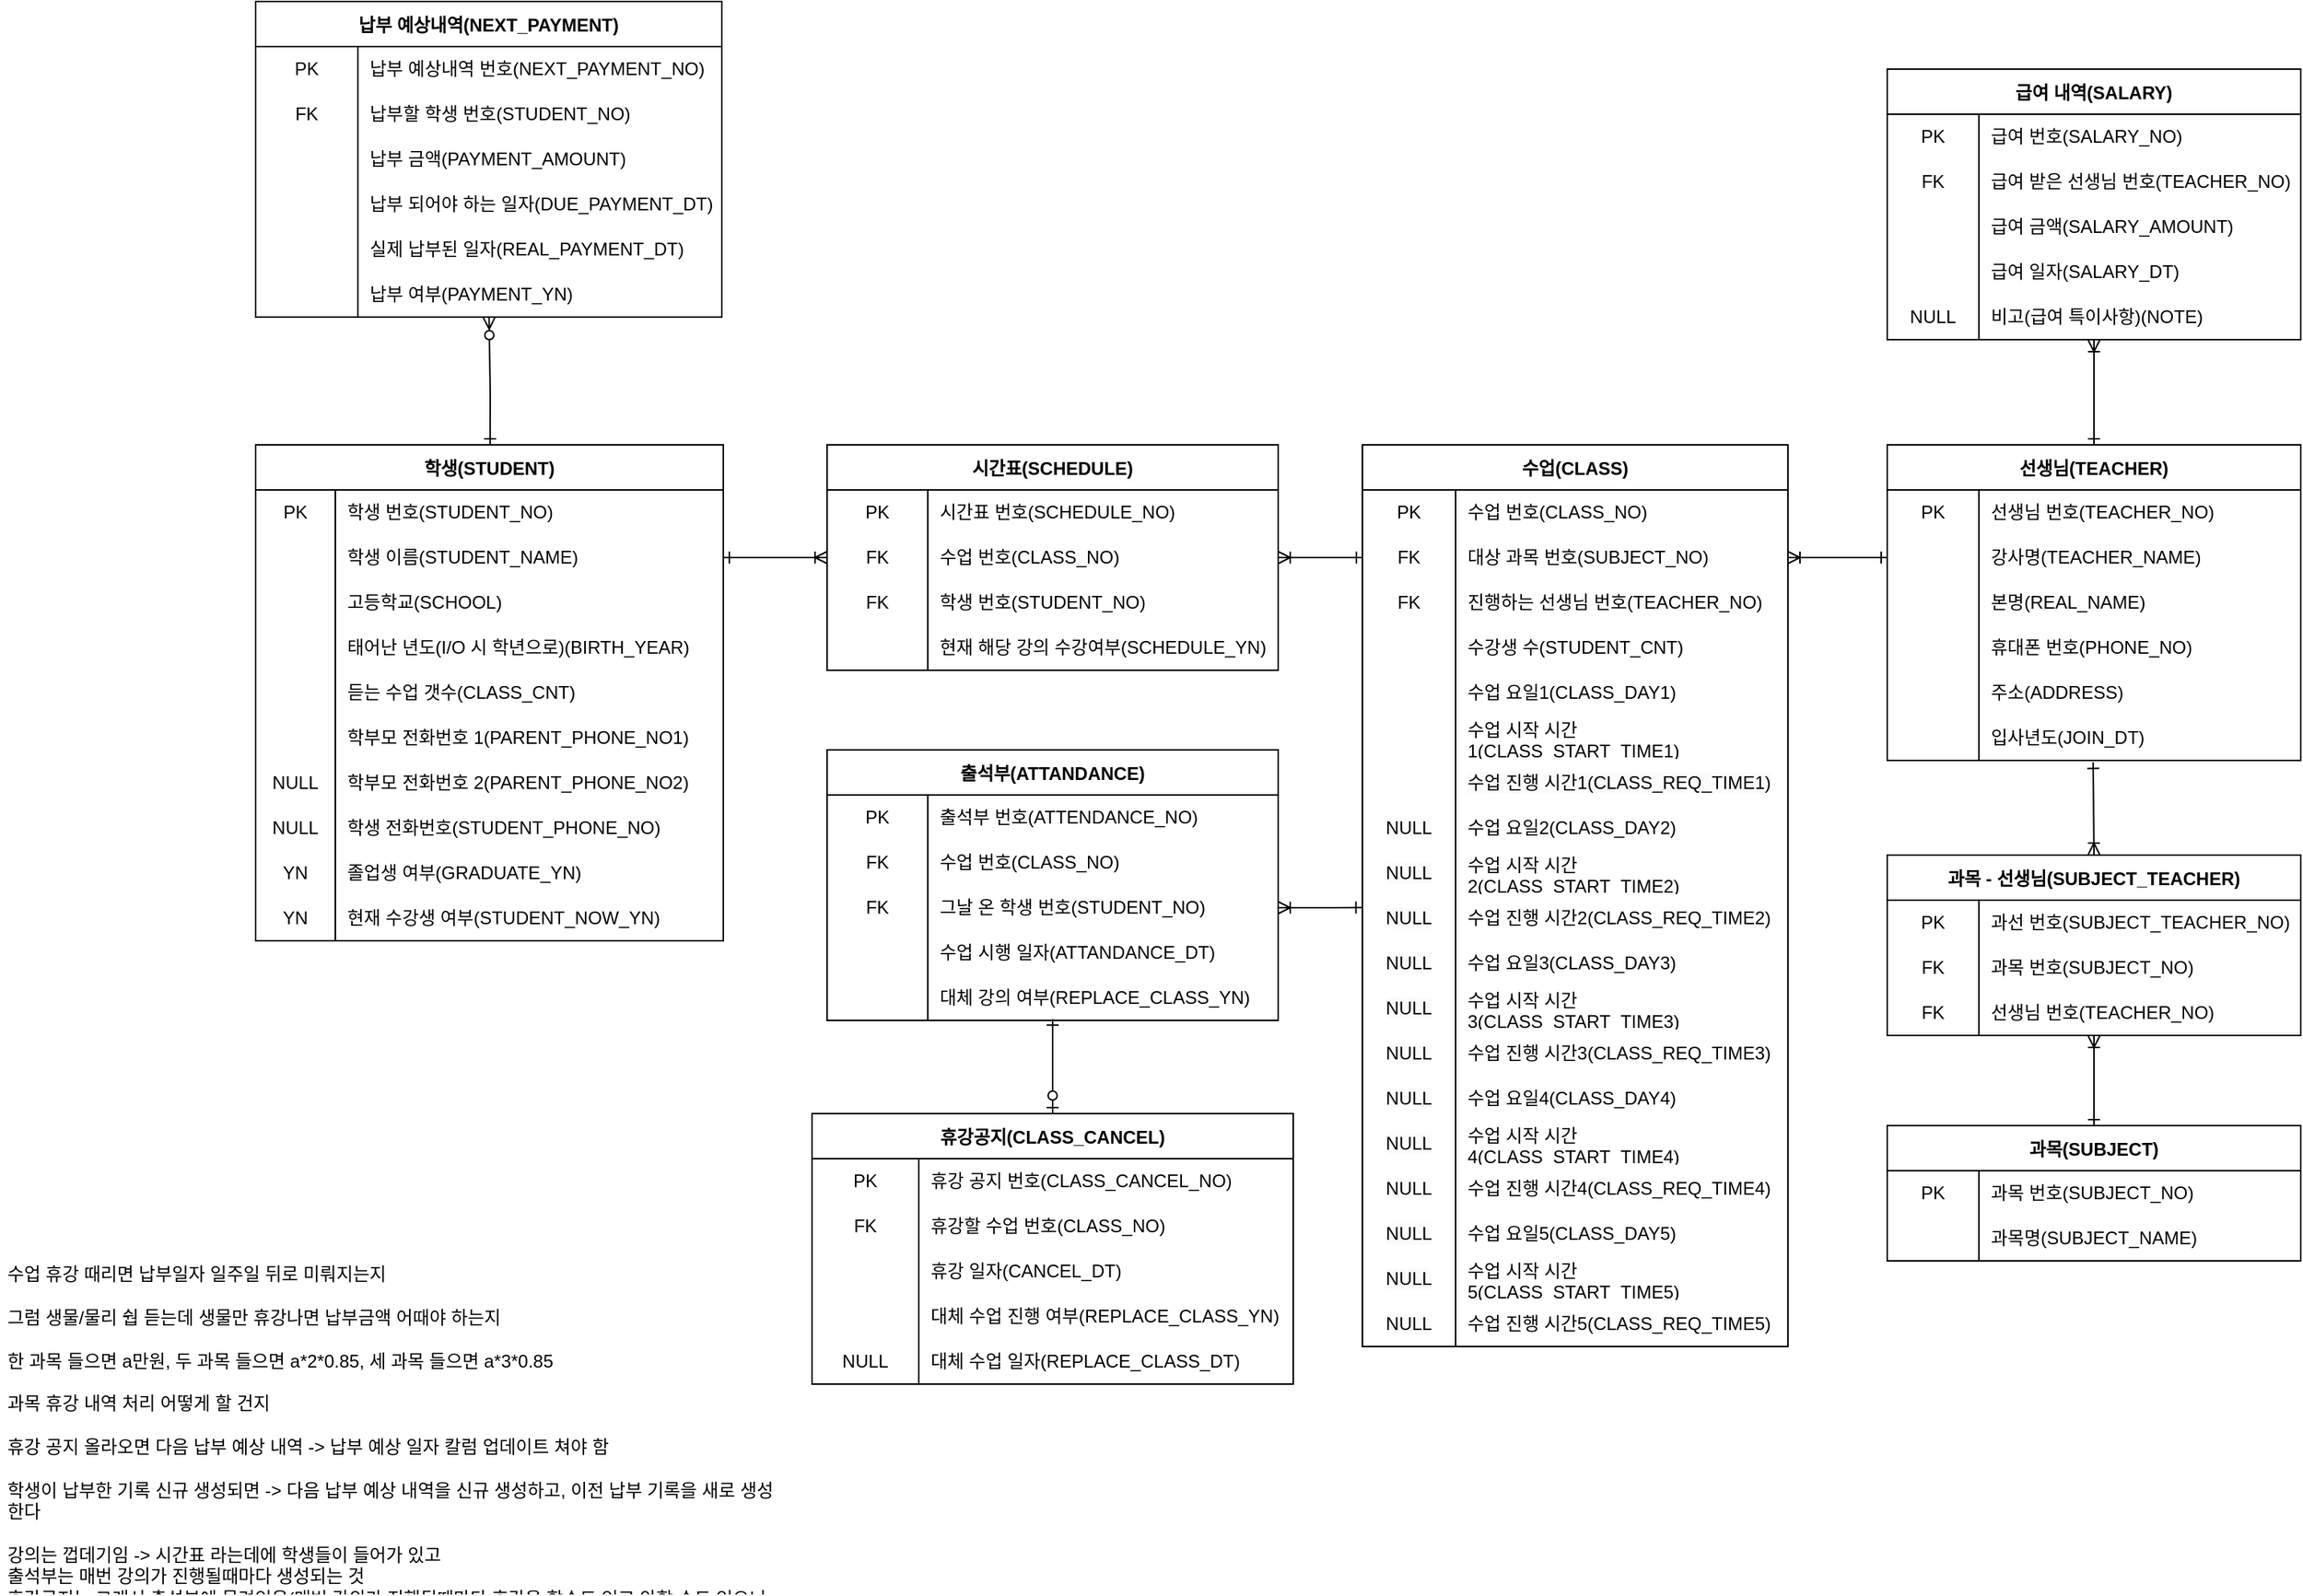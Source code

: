 <mxfile version="21.0.8" type="github">
  <diagram name="페이지-1" id="CIC7R-I5cl5aypZM1Wbc">
    <mxGraphModel dx="1363" dy="890" grid="1" gridSize="10" guides="1" tooltips="1" connect="1" arrows="1" fold="1" page="1" pageScale="1" pageWidth="827" pageHeight="1169" math="0" shadow="0">
      <root>
        <mxCell id="0" />
        <mxCell id="1" parent="0" />
        <mxCell id="fv7W8k4iM33XfDiJ0QUC-1" value="학생(STUDENT)" style="shape=table;startSize=30;container=1;collapsible=0;childLayout=tableLayout;fixedRows=1;rowLines=0;fontStyle=1;" vertex="1" parent="1">
          <mxGeometry x="200" y="355" width="311" height="330" as="geometry" />
        </mxCell>
        <mxCell id="fv7W8k4iM33XfDiJ0QUC-2" value="" style="shape=tableRow;horizontal=0;startSize=0;swimlaneHead=0;swimlaneBody=0;top=0;left=0;bottom=0;right=0;collapsible=0;dropTarget=0;fillColor=none;points=[[0,0.5],[1,0.5]];portConstraint=eastwest;" vertex="1" parent="fv7W8k4iM33XfDiJ0QUC-1">
          <mxGeometry y="30" width="311" height="30" as="geometry" />
        </mxCell>
        <mxCell id="fv7W8k4iM33XfDiJ0QUC-3" value="PK" style="shape=partialRectangle;html=1;whiteSpace=wrap;connectable=0;fillColor=none;top=0;left=0;bottom=0;right=0;overflow=hidden;pointerEvents=1;" vertex="1" parent="fv7W8k4iM33XfDiJ0QUC-2">
          <mxGeometry width="53" height="30" as="geometry">
            <mxRectangle width="53" height="30" as="alternateBounds" />
          </mxGeometry>
        </mxCell>
        <mxCell id="fv7W8k4iM33XfDiJ0QUC-4" value="학생 번호(STUDENT_NO)" style="shape=partialRectangle;html=1;whiteSpace=wrap;connectable=0;fillColor=none;top=0;left=0;bottom=0;right=0;align=left;spacingLeft=6;overflow=hidden;" vertex="1" parent="fv7W8k4iM33XfDiJ0QUC-2">
          <mxGeometry x="53" width="258" height="30" as="geometry">
            <mxRectangle width="258" height="30" as="alternateBounds" />
          </mxGeometry>
        </mxCell>
        <mxCell id="fv7W8k4iM33XfDiJ0QUC-5" value="" style="shape=tableRow;horizontal=0;startSize=0;swimlaneHead=0;swimlaneBody=0;top=0;left=0;bottom=0;right=0;collapsible=0;dropTarget=0;fillColor=none;points=[[0,0.5],[1,0.5]];portConstraint=eastwest;" vertex="1" parent="fv7W8k4iM33XfDiJ0QUC-1">
          <mxGeometry y="60" width="311" height="30" as="geometry" />
        </mxCell>
        <mxCell id="fv7W8k4iM33XfDiJ0QUC-6" value="" style="shape=partialRectangle;html=1;whiteSpace=wrap;connectable=0;fillColor=none;top=0;left=0;bottom=0;right=0;overflow=hidden;" vertex="1" parent="fv7W8k4iM33XfDiJ0QUC-5">
          <mxGeometry width="53" height="30" as="geometry">
            <mxRectangle width="53" height="30" as="alternateBounds" />
          </mxGeometry>
        </mxCell>
        <mxCell id="fv7W8k4iM33XfDiJ0QUC-7" value="학생 이름(STUDENT_NAME)" style="shape=partialRectangle;html=1;whiteSpace=wrap;connectable=0;fillColor=none;top=0;left=0;bottom=0;right=0;align=left;spacingLeft=6;overflow=hidden;" vertex="1" parent="fv7W8k4iM33XfDiJ0QUC-5">
          <mxGeometry x="53" width="258" height="30" as="geometry">
            <mxRectangle width="258" height="30" as="alternateBounds" />
          </mxGeometry>
        </mxCell>
        <mxCell id="fv7W8k4iM33XfDiJ0QUC-8" value="" style="shape=tableRow;horizontal=0;startSize=0;swimlaneHead=0;swimlaneBody=0;top=0;left=0;bottom=0;right=0;collapsible=0;dropTarget=0;fillColor=none;points=[[0,0.5],[1,0.5]];portConstraint=eastwest;" vertex="1" parent="fv7W8k4iM33XfDiJ0QUC-1">
          <mxGeometry y="90" width="311" height="30" as="geometry" />
        </mxCell>
        <mxCell id="fv7W8k4iM33XfDiJ0QUC-9" value="" style="shape=partialRectangle;html=1;whiteSpace=wrap;connectable=0;fillColor=none;top=0;left=0;bottom=0;right=0;overflow=hidden;" vertex="1" parent="fv7W8k4iM33XfDiJ0QUC-8">
          <mxGeometry width="53" height="30" as="geometry">
            <mxRectangle width="53" height="30" as="alternateBounds" />
          </mxGeometry>
        </mxCell>
        <mxCell id="fv7W8k4iM33XfDiJ0QUC-10" value="고등학교(SCHOOL)" style="shape=partialRectangle;html=1;whiteSpace=wrap;connectable=0;fillColor=none;top=0;left=0;bottom=0;right=0;align=left;spacingLeft=6;overflow=hidden;" vertex="1" parent="fv7W8k4iM33XfDiJ0QUC-8">
          <mxGeometry x="53" width="258" height="30" as="geometry">
            <mxRectangle width="258" height="30" as="alternateBounds" />
          </mxGeometry>
        </mxCell>
        <mxCell id="fv7W8k4iM33XfDiJ0QUC-11" value="" style="shape=tableRow;horizontal=0;startSize=0;swimlaneHead=0;swimlaneBody=0;top=0;left=0;bottom=0;right=0;collapsible=0;dropTarget=0;fillColor=none;points=[[0,0.5],[1,0.5]];portConstraint=eastwest;" vertex="1" parent="fv7W8k4iM33XfDiJ0QUC-1">
          <mxGeometry y="120" width="311" height="30" as="geometry" />
        </mxCell>
        <mxCell id="fv7W8k4iM33XfDiJ0QUC-12" value="" style="shape=partialRectangle;html=1;whiteSpace=wrap;connectable=0;fillColor=none;top=0;left=0;bottom=0;right=0;overflow=hidden;" vertex="1" parent="fv7W8k4iM33XfDiJ0QUC-11">
          <mxGeometry width="53" height="30" as="geometry">
            <mxRectangle width="53" height="30" as="alternateBounds" />
          </mxGeometry>
        </mxCell>
        <mxCell id="fv7W8k4iM33XfDiJ0QUC-13" value="태어난 년도(I/O 시 학년으로)(BIRTH_YEAR)" style="shape=partialRectangle;html=1;whiteSpace=wrap;connectable=0;fillColor=none;top=0;left=0;bottom=0;right=0;align=left;spacingLeft=6;overflow=hidden;" vertex="1" parent="fv7W8k4iM33XfDiJ0QUC-11">
          <mxGeometry x="53" width="258" height="30" as="geometry">
            <mxRectangle width="258" height="30" as="alternateBounds" />
          </mxGeometry>
        </mxCell>
        <mxCell id="fv7W8k4iM33XfDiJ0QUC-14" value="" style="shape=tableRow;horizontal=0;startSize=0;swimlaneHead=0;swimlaneBody=0;top=0;left=0;bottom=0;right=0;collapsible=0;dropTarget=0;fillColor=none;points=[[0,0.5],[1,0.5]];portConstraint=eastwest;" vertex="1" parent="fv7W8k4iM33XfDiJ0QUC-1">
          <mxGeometry y="150" width="311" height="30" as="geometry" />
        </mxCell>
        <mxCell id="fv7W8k4iM33XfDiJ0QUC-15" value="" style="shape=partialRectangle;html=1;whiteSpace=wrap;connectable=0;fillColor=none;top=0;left=0;bottom=0;right=0;overflow=hidden;" vertex="1" parent="fv7W8k4iM33XfDiJ0QUC-14">
          <mxGeometry width="53" height="30" as="geometry">
            <mxRectangle width="53" height="30" as="alternateBounds" />
          </mxGeometry>
        </mxCell>
        <mxCell id="fv7W8k4iM33XfDiJ0QUC-16" value="듣는 수업 갯수(CLASS_CNT)" style="shape=partialRectangle;html=1;whiteSpace=wrap;connectable=0;fillColor=none;top=0;left=0;bottom=0;right=0;align=left;spacingLeft=6;overflow=hidden;" vertex="1" parent="fv7W8k4iM33XfDiJ0QUC-14">
          <mxGeometry x="53" width="258" height="30" as="geometry">
            <mxRectangle width="258" height="30" as="alternateBounds" />
          </mxGeometry>
        </mxCell>
        <mxCell id="fv7W8k4iM33XfDiJ0QUC-17" value="" style="shape=tableRow;horizontal=0;startSize=0;swimlaneHead=0;swimlaneBody=0;top=0;left=0;bottom=0;right=0;collapsible=0;dropTarget=0;fillColor=none;points=[[0,0.5],[1,0.5]];portConstraint=eastwest;" vertex="1" parent="fv7W8k4iM33XfDiJ0QUC-1">
          <mxGeometry y="180" width="311" height="30" as="geometry" />
        </mxCell>
        <mxCell id="fv7W8k4iM33XfDiJ0QUC-18" value="" style="shape=partialRectangle;html=1;whiteSpace=wrap;connectable=0;fillColor=none;top=0;left=0;bottom=0;right=0;overflow=hidden;" vertex="1" parent="fv7W8k4iM33XfDiJ0QUC-17">
          <mxGeometry width="53" height="30" as="geometry">
            <mxRectangle width="53" height="30" as="alternateBounds" />
          </mxGeometry>
        </mxCell>
        <mxCell id="fv7W8k4iM33XfDiJ0QUC-19" value="학부모 전화번호 1(PARENT_PHONE_NO1)" style="shape=partialRectangle;html=1;whiteSpace=wrap;connectable=0;fillColor=none;top=0;left=0;bottom=0;right=0;align=left;spacingLeft=6;overflow=hidden;" vertex="1" parent="fv7W8k4iM33XfDiJ0QUC-17">
          <mxGeometry x="53" width="258" height="30" as="geometry">
            <mxRectangle width="258" height="30" as="alternateBounds" />
          </mxGeometry>
        </mxCell>
        <mxCell id="fv7W8k4iM33XfDiJ0QUC-20" value="" style="shape=tableRow;horizontal=0;startSize=0;swimlaneHead=0;swimlaneBody=0;top=0;left=0;bottom=0;right=0;collapsible=0;dropTarget=0;fillColor=none;points=[[0,0.5],[1,0.5]];portConstraint=eastwest;" vertex="1" parent="fv7W8k4iM33XfDiJ0QUC-1">
          <mxGeometry y="210" width="311" height="30" as="geometry" />
        </mxCell>
        <mxCell id="fv7W8k4iM33XfDiJ0QUC-21" value="NULL" style="shape=partialRectangle;html=1;whiteSpace=wrap;connectable=0;fillColor=none;top=0;left=0;bottom=0;right=0;overflow=hidden;" vertex="1" parent="fv7W8k4iM33XfDiJ0QUC-20">
          <mxGeometry width="53" height="30" as="geometry">
            <mxRectangle width="53" height="30" as="alternateBounds" />
          </mxGeometry>
        </mxCell>
        <mxCell id="fv7W8k4iM33XfDiJ0QUC-22" value="학부모 전화번호 2(PARENT_PHONE_NO2)" style="shape=partialRectangle;html=1;whiteSpace=wrap;connectable=0;fillColor=none;top=0;left=0;bottom=0;right=0;align=left;spacingLeft=6;overflow=hidden;" vertex="1" parent="fv7W8k4iM33XfDiJ0QUC-20">
          <mxGeometry x="53" width="258" height="30" as="geometry">
            <mxRectangle width="258" height="30" as="alternateBounds" />
          </mxGeometry>
        </mxCell>
        <mxCell id="fv7W8k4iM33XfDiJ0QUC-23" value="" style="shape=tableRow;horizontal=0;startSize=0;swimlaneHead=0;swimlaneBody=0;top=0;left=0;bottom=0;right=0;collapsible=0;dropTarget=0;fillColor=none;points=[[0,0.5],[1,0.5]];portConstraint=eastwest;" vertex="1" parent="fv7W8k4iM33XfDiJ0QUC-1">
          <mxGeometry y="240" width="311" height="30" as="geometry" />
        </mxCell>
        <mxCell id="fv7W8k4iM33XfDiJ0QUC-24" value="NULL" style="shape=partialRectangle;html=1;whiteSpace=wrap;connectable=0;fillColor=none;top=0;left=0;bottom=0;right=0;overflow=hidden;" vertex="1" parent="fv7W8k4iM33XfDiJ0QUC-23">
          <mxGeometry width="53" height="30" as="geometry">
            <mxRectangle width="53" height="30" as="alternateBounds" />
          </mxGeometry>
        </mxCell>
        <mxCell id="fv7W8k4iM33XfDiJ0QUC-25" value="학생 전화번호(STUDENT_PHONE_NO)" style="shape=partialRectangle;html=1;whiteSpace=wrap;connectable=0;fillColor=none;top=0;left=0;bottom=0;right=0;align=left;spacingLeft=6;overflow=hidden;" vertex="1" parent="fv7W8k4iM33XfDiJ0QUC-23">
          <mxGeometry x="53" width="258" height="30" as="geometry">
            <mxRectangle width="258" height="30" as="alternateBounds" />
          </mxGeometry>
        </mxCell>
        <mxCell id="fv7W8k4iM33XfDiJ0QUC-26" value="" style="shape=tableRow;horizontal=0;startSize=0;swimlaneHead=0;swimlaneBody=0;top=0;left=0;bottom=0;right=0;collapsible=0;dropTarget=0;fillColor=none;points=[[0,0.5],[1,0.5]];portConstraint=eastwest;" vertex="1" parent="fv7W8k4iM33XfDiJ0QUC-1">
          <mxGeometry y="270" width="311" height="30" as="geometry" />
        </mxCell>
        <mxCell id="fv7W8k4iM33XfDiJ0QUC-27" value="YN" style="shape=partialRectangle;html=1;whiteSpace=wrap;connectable=0;fillColor=none;top=0;left=0;bottom=0;right=0;overflow=hidden;" vertex="1" parent="fv7W8k4iM33XfDiJ0QUC-26">
          <mxGeometry width="53" height="30" as="geometry">
            <mxRectangle width="53" height="30" as="alternateBounds" />
          </mxGeometry>
        </mxCell>
        <mxCell id="fv7W8k4iM33XfDiJ0QUC-28" value="졸업생 여부(GRADUATE_YN)" style="shape=partialRectangle;html=1;whiteSpace=wrap;connectable=0;fillColor=none;top=0;left=0;bottom=0;right=0;align=left;spacingLeft=6;overflow=hidden;" vertex="1" parent="fv7W8k4iM33XfDiJ0QUC-26">
          <mxGeometry x="53" width="258" height="30" as="geometry">
            <mxRectangle width="258" height="30" as="alternateBounds" />
          </mxGeometry>
        </mxCell>
        <mxCell id="fv7W8k4iM33XfDiJ0QUC-29" value="" style="shape=tableRow;horizontal=0;startSize=0;swimlaneHead=0;swimlaneBody=0;top=0;left=0;bottom=0;right=0;collapsible=0;dropTarget=0;fillColor=none;points=[[0,0.5],[1,0.5]];portConstraint=eastwest;" vertex="1" parent="fv7W8k4iM33XfDiJ0QUC-1">
          <mxGeometry y="300" width="311" height="30" as="geometry" />
        </mxCell>
        <mxCell id="fv7W8k4iM33XfDiJ0QUC-30" value="YN" style="shape=partialRectangle;html=1;whiteSpace=wrap;connectable=0;fillColor=none;top=0;left=0;bottom=0;right=0;overflow=hidden;" vertex="1" parent="fv7W8k4iM33XfDiJ0QUC-29">
          <mxGeometry width="53" height="30" as="geometry">
            <mxRectangle width="53" height="30" as="alternateBounds" />
          </mxGeometry>
        </mxCell>
        <mxCell id="fv7W8k4iM33XfDiJ0QUC-31" value="현재 수강생 여부(STUDENT_NOW_YN)" style="shape=partialRectangle;html=1;whiteSpace=wrap;connectable=0;fillColor=none;top=0;left=0;bottom=0;right=0;align=left;spacingLeft=6;overflow=hidden;" vertex="1" parent="fv7W8k4iM33XfDiJ0QUC-29">
          <mxGeometry x="53" width="258" height="30" as="geometry">
            <mxRectangle width="258" height="30" as="alternateBounds" />
          </mxGeometry>
        </mxCell>
        <mxCell id="fv7W8k4iM33XfDiJ0QUC-32" style="edgeStyle=none;rounded=0;orthogonalLoop=1;jettySize=auto;html=1;exitX=0.5;exitY=0;exitDx=0;exitDy=0;fontSize=13;startArrow=ERone;startFill=0;endArrow=ERoneToMany;endFill=0;" edge="1" parent="1" source="fv7W8k4iM33XfDiJ0QUC-33" target="fv7W8k4iM33XfDiJ0QUC-154">
          <mxGeometry relative="1" as="geometry" />
        </mxCell>
        <mxCell id="fv7W8k4iM33XfDiJ0QUC-33" value="선생님(TEACHER)" style="shape=table;startSize=30;container=1;collapsible=0;childLayout=tableLayout;fixedRows=1;rowLines=0;fontStyle=1;" vertex="1" parent="1">
          <mxGeometry x="1285" y="355" width="275" height="210" as="geometry" />
        </mxCell>
        <mxCell id="fv7W8k4iM33XfDiJ0QUC-34" value="" style="shape=tableRow;horizontal=0;startSize=0;swimlaneHead=0;swimlaneBody=0;top=0;left=0;bottom=0;right=0;collapsible=0;dropTarget=0;fillColor=none;points=[[0,0.5],[1,0.5]];portConstraint=eastwest;" vertex="1" parent="fv7W8k4iM33XfDiJ0QUC-33">
          <mxGeometry y="30" width="275" height="30" as="geometry" />
        </mxCell>
        <mxCell id="fv7W8k4iM33XfDiJ0QUC-35" value="PK" style="shape=partialRectangle;html=1;whiteSpace=wrap;connectable=0;fillColor=none;top=0;left=0;bottom=0;right=0;overflow=hidden;pointerEvents=1;" vertex="1" parent="fv7W8k4iM33XfDiJ0QUC-34">
          <mxGeometry width="61" height="30" as="geometry">
            <mxRectangle width="61" height="30" as="alternateBounds" />
          </mxGeometry>
        </mxCell>
        <mxCell id="fv7W8k4iM33XfDiJ0QUC-36" value="선생님 번호(TEACHER_NO)" style="shape=partialRectangle;html=1;whiteSpace=wrap;connectable=0;fillColor=none;top=0;left=0;bottom=0;right=0;align=left;spacingLeft=6;overflow=hidden;" vertex="1" parent="fv7W8k4iM33XfDiJ0QUC-34">
          <mxGeometry x="61" width="214" height="30" as="geometry">
            <mxRectangle width="214" height="30" as="alternateBounds" />
          </mxGeometry>
        </mxCell>
        <mxCell id="fv7W8k4iM33XfDiJ0QUC-37" value="" style="shape=tableRow;horizontal=0;startSize=0;swimlaneHead=0;swimlaneBody=0;top=0;left=0;bottom=0;right=0;collapsible=0;dropTarget=0;fillColor=none;points=[[0,0.5],[1,0.5]];portConstraint=eastwest;" vertex="1" parent="fv7W8k4iM33XfDiJ0QUC-33">
          <mxGeometry y="60" width="275" height="30" as="geometry" />
        </mxCell>
        <mxCell id="fv7W8k4iM33XfDiJ0QUC-38" value="" style="shape=partialRectangle;html=1;whiteSpace=wrap;connectable=0;fillColor=none;top=0;left=0;bottom=0;right=0;overflow=hidden;" vertex="1" parent="fv7W8k4iM33XfDiJ0QUC-37">
          <mxGeometry width="61" height="30" as="geometry">
            <mxRectangle width="61" height="30" as="alternateBounds" />
          </mxGeometry>
        </mxCell>
        <mxCell id="fv7W8k4iM33XfDiJ0QUC-39" value="강사명(TEACHER_NAME)" style="shape=partialRectangle;html=1;whiteSpace=wrap;connectable=0;fillColor=none;top=0;left=0;bottom=0;right=0;align=left;spacingLeft=6;overflow=hidden;" vertex="1" parent="fv7W8k4iM33XfDiJ0QUC-37">
          <mxGeometry x="61" width="214" height="30" as="geometry">
            <mxRectangle width="214" height="30" as="alternateBounds" />
          </mxGeometry>
        </mxCell>
        <mxCell id="fv7W8k4iM33XfDiJ0QUC-40" value="" style="shape=tableRow;horizontal=0;startSize=0;swimlaneHead=0;swimlaneBody=0;top=0;left=0;bottom=0;right=0;collapsible=0;dropTarget=0;fillColor=none;points=[[0,0.5],[1,0.5]];portConstraint=eastwest;" vertex="1" parent="fv7W8k4iM33XfDiJ0QUC-33">
          <mxGeometry y="90" width="275" height="30" as="geometry" />
        </mxCell>
        <mxCell id="fv7W8k4iM33XfDiJ0QUC-41" value="" style="shape=partialRectangle;html=1;whiteSpace=wrap;connectable=0;fillColor=none;top=0;left=0;bottom=0;right=0;overflow=hidden;" vertex="1" parent="fv7W8k4iM33XfDiJ0QUC-40">
          <mxGeometry width="61" height="30" as="geometry">
            <mxRectangle width="61" height="30" as="alternateBounds" />
          </mxGeometry>
        </mxCell>
        <mxCell id="fv7W8k4iM33XfDiJ0QUC-42" value="본명(REAL_NAME)" style="shape=partialRectangle;html=1;whiteSpace=wrap;connectable=0;fillColor=none;top=0;left=0;bottom=0;right=0;align=left;spacingLeft=6;overflow=hidden;" vertex="1" parent="fv7W8k4iM33XfDiJ0QUC-40">
          <mxGeometry x="61" width="214" height="30" as="geometry">
            <mxRectangle width="214" height="30" as="alternateBounds" />
          </mxGeometry>
        </mxCell>
        <mxCell id="fv7W8k4iM33XfDiJ0QUC-43" value="" style="shape=tableRow;horizontal=0;startSize=0;swimlaneHead=0;swimlaneBody=0;top=0;left=0;bottom=0;right=0;collapsible=0;dropTarget=0;fillColor=none;points=[[0,0.5],[1,0.5]];portConstraint=eastwest;" vertex="1" parent="fv7W8k4iM33XfDiJ0QUC-33">
          <mxGeometry y="120" width="275" height="30" as="geometry" />
        </mxCell>
        <mxCell id="fv7W8k4iM33XfDiJ0QUC-44" value="" style="shape=partialRectangle;html=1;whiteSpace=wrap;connectable=0;fillColor=none;top=0;left=0;bottom=0;right=0;overflow=hidden;" vertex="1" parent="fv7W8k4iM33XfDiJ0QUC-43">
          <mxGeometry width="61" height="30" as="geometry">
            <mxRectangle width="61" height="30" as="alternateBounds" />
          </mxGeometry>
        </mxCell>
        <mxCell id="fv7W8k4iM33XfDiJ0QUC-45" value="휴대폰 번호(PHONE_NO)" style="shape=partialRectangle;html=1;whiteSpace=wrap;connectable=0;fillColor=none;top=0;left=0;bottom=0;right=0;align=left;spacingLeft=6;overflow=hidden;" vertex="1" parent="fv7W8k4iM33XfDiJ0QUC-43">
          <mxGeometry x="61" width="214" height="30" as="geometry">
            <mxRectangle width="214" height="30" as="alternateBounds" />
          </mxGeometry>
        </mxCell>
        <mxCell id="fv7W8k4iM33XfDiJ0QUC-46" value="" style="shape=tableRow;horizontal=0;startSize=0;swimlaneHead=0;swimlaneBody=0;top=0;left=0;bottom=0;right=0;collapsible=0;dropTarget=0;fillColor=none;points=[[0,0.5],[1,0.5]];portConstraint=eastwest;" vertex="1" parent="fv7W8k4iM33XfDiJ0QUC-33">
          <mxGeometry y="150" width="275" height="30" as="geometry" />
        </mxCell>
        <mxCell id="fv7W8k4iM33XfDiJ0QUC-47" value="" style="shape=partialRectangle;html=1;whiteSpace=wrap;connectable=0;fillColor=none;top=0;left=0;bottom=0;right=0;overflow=hidden;" vertex="1" parent="fv7W8k4iM33XfDiJ0QUC-46">
          <mxGeometry width="61" height="30" as="geometry">
            <mxRectangle width="61" height="30" as="alternateBounds" />
          </mxGeometry>
        </mxCell>
        <mxCell id="fv7W8k4iM33XfDiJ0QUC-48" value="주소(ADDRESS)" style="shape=partialRectangle;html=1;whiteSpace=wrap;connectable=0;fillColor=none;top=0;left=0;bottom=0;right=0;align=left;spacingLeft=6;overflow=hidden;" vertex="1" parent="fv7W8k4iM33XfDiJ0QUC-46">
          <mxGeometry x="61" width="214" height="30" as="geometry">
            <mxRectangle width="214" height="30" as="alternateBounds" />
          </mxGeometry>
        </mxCell>
        <mxCell id="fv7W8k4iM33XfDiJ0QUC-49" value="" style="shape=tableRow;horizontal=0;startSize=0;swimlaneHead=0;swimlaneBody=0;top=0;left=0;bottom=0;right=0;collapsible=0;dropTarget=0;fillColor=none;points=[[0,0.5],[1,0.5]];portConstraint=eastwest;" vertex="1" parent="fv7W8k4iM33XfDiJ0QUC-33">
          <mxGeometry y="180" width="275" height="30" as="geometry" />
        </mxCell>
        <mxCell id="fv7W8k4iM33XfDiJ0QUC-50" value="" style="shape=partialRectangle;html=1;whiteSpace=wrap;connectable=0;fillColor=none;top=0;left=0;bottom=0;right=0;overflow=hidden;" vertex="1" parent="fv7W8k4iM33XfDiJ0QUC-49">
          <mxGeometry width="61" height="30" as="geometry">
            <mxRectangle width="61" height="30" as="alternateBounds" />
          </mxGeometry>
        </mxCell>
        <mxCell id="fv7W8k4iM33XfDiJ0QUC-51" value="입사년도(JOIN_DT)" style="shape=partialRectangle;html=1;whiteSpace=wrap;connectable=0;fillColor=none;top=0;left=0;bottom=0;right=0;align=left;spacingLeft=6;overflow=hidden;" vertex="1" parent="fv7W8k4iM33XfDiJ0QUC-49">
          <mxGeometry x="61" width="214" height="30" as="geometry">
            <mxRectangle width="214" height="30" as="alternateBounds" />
          </mxGeometry>
        </mxCell>
        <mxCell id="fv7W8k4iM33XfDiJ0QUC-52" style="edgeStyle=none;rounded=0;orthogonalLoop=1;jettySize=auto;html=1;exitX=0.5;exitY=0;exitDx=0;exitDy=0;fontSize=13;startArrow=ERone;startFill=0;endArrow=ERoneToMany;endFill=0;" edge="1" parent="1" source="fv7W8k4iM33XfDiJ0QUC-53" target="fv7W8k4iM33XfDiJ0QUC-68">
          <mxGeometry relative="1" as="geometry" />
        </mxCell>
        <mxCell id="fv7W8k4iM33XfDiJ0QUC-53" value="과목(SUBJECT)" style="shape=table;startSize=30;container=1;collapsible=0;childLayout=tableLayout;fixedRows=1;rowLines=0;fontStyle=1;" vertex="1" parent="1">
          <mxGeometry x="1285" y="808" width="275" height="90" as="geometry" />
        </mxCell>
        <mxCell id="fv7W8k4iM33XfDiJ0QUC-54" value="" style="shape=tableRow;horizontal=0;startSize=0;swimlaneHead=0;swimlaneBody=0;top=0;left=0;bottom=0;right=0;collapsible=0;dropTarget=0;fillColor=none;points=[[0,0.5],[1,0.5]];portConstraint=eastwest;" vertex="1" parent="fv7W8k4iM33XfDiJ0QUC-53">
          <mxGeometry y="30" width="275" height="30" as="geometry" />
        </mxCell>
        <mxCell id="fv7W8k4iM33XfDiJ0QUC-55" value="PK" style="shape=partialRectangle;html=1;whiteSpace=wrap;connectable=0;fillColor=none;top=0;left=0;bottom=0;right=0;overflow=hidden;pointerEvents=1;" vertex="1" parent="fv7W8k4iM33XfDiJ0QUC-54">
          <mxGeometry width="61" height="30" as="geometry">
            <mxRectangle width="61" height="30" as="alternateBounds" />
          </mxGeometry>
        </mxCell>
        <mxCell id="fv7W8k4iM33XfDiJ0QUC-56" value="과목 번호(SUBJECT_NO)" style="shape=partialRectangle;html=1;whiteSpace=wrap;connectable=0;fillColor=none;top=0;left=0;bottom=0;right=0;align=left;spacingLeft=6;overflow=hidden;" vertex="1" parent="fv7W8k4iM33XfDiJ0QUC-54">
          <mxGeometry x="61" width="214" height="30" as="geometry">
            <mxRectangle width="214" height="30" as="alternateBounds" />
          </mxGeometry>
        </mxCell>
        <mxCell id="fv7W8k4iM33XfDiJ0QUC-57" value="" style="shape=tableRow;horizontal=0;startSize=0;swimlaneHead=0;swimlaneBody=0;top=0;left=0;bottom=0;right=0;collapsible=0;dropTarget=0;fillColor=none;points=[[0,0.5],[1,0.5]];portConstraint=eastwest;" vertex="1" parent="fv7W8k4iM33XfDiJ0QUC-53">
          <mxGeometry y="60" width="275" height="30" as="geometry" />
        </mxCell>
        <mxCell id="fv7W8k4iM33XfDiJ0QUC-58" value="" style="shape=partialRectangle;html=1;whiteSpace=wrap;connectable=0;fillColor=none;top=0;left=0;bottom=0;right=0;overflow=hidden;" vertex="1" parent="fv7W8k4iM33XfDiJ0QUC-57">
          <mxGeometry width="61" height="30" as="geometry">
            <mxRectangle width="61" height="30" as="alternateBounds" />
          </mxGeometry>
        </mxCell>
        <mxCell id="fv7W8k4iM33XfDiJ0QUC-59" value="과목명(SUBJECT_NAME)" style="shape=partialRectangle;html=1;whiteSpace=wrap;connectable=0;fillColor=none;top=0;left=0;bottom=0;right=0;align=left;spacingLeft=6;overflow=hidden;" vertex="1" parent="fv7W8k4iM33XfDiJ0QUC-57">
          <mxGeometry x="61" width="214" height="30" as="geometry">
            <mxRectangle width="214" height="30" as="alternateBounds" />
          </mxGeometry>
        </mxCell>
        <mxCell id="fv7W8k4iM33XfDiJ0QUC-60" style="edgeStyle=none;rounded=0;orthogonalLoop=1;jettySize=auto;html=1;exitX=0.5;exitY=0;exitDx=0;exitDy=0;entryX=0.498;entryY=1.043;entryDx=0;entryDy=0;entryPerimeter=0;fontSize=13;startArrow=ERoneToMany;startFill=0;endArrow=ERone;endFill=0;" edge="1" parent="1" source="fv7W8k4iM33XfDiJ0QUC-61" target="fv7W8k4iM33XfDiJ0QUC-49">
          <mxGeometry relative="1" as="geometry" />
        </mxCell>
        <mxCell id="fv7W8k4iM33XfDiJ0QUC-61" value="과목 - 선생님(SUBJECT_TEACHER)" style="shape=table;startSize=30;container=1;collapsible=0;childLayout=tableLayout;fixedRows=1;rowLines=0;fontStyle=1;" vertex="1" parent="1">
          <mxGeometry x="1285" y="628" width="275" height="120" as="geometry" />
        </mxCell>
        <mxCell id="fv7W8k4iM33XfDiJ0QUC-62" value="" style="shape=tableRow;horizontal=0;startSize=0;swimlaneHead=0;swimlaneBody=0;top=0;left=0;bottom=0;right=0;collapsible=0;dropTarget=0;fillColor=none;points=[[0,0.5],[1,0.5]];portConstraint=eastwest;" vertex="1" parent="fv7W8k4iM33XfDiJ0QUC-61">
          <mxGeometry y="30" width="275" height="30" as="geometry" />
        </mxCell>
        <mxCell id="fv7W8k4iM33XfDiJ0QUC-63" value="PK" style="shape=partialRectangle;html=1;whiteSpace=wrap;connectable=0;fillColor=none;top=0;left=0;bottom=0;right=0;overflow=hidden;pointerEvents=1;" vertex="1" parent="fv7W8k4iM33XfDiJ0QUC-62">
          <mxGeometry width="61" height="30" as="geometry">
            <mxRectangle width="61" height="30" as="alternateBounds" />
          </mxGeometry>
        </mxCell>
        <mxCell id="fv7W8k4iM33XfDiJ0QUC-64" value="과선 번호(SUBJECT_TEACHER_NO)" style="shape=partialRectangle;html=1;whiteSpace=wrap;connectable=0;fillColor=none;top=0;left=0;bottom=0;right=0;align=left;spacingLeft=6;overflow=hidden;" vertex="1" parent="fv7W8k4iM33XfDiJ0QUC-62">
          <mxGeometry x="61" width="214" height="30" as="geometry">
            <mxRectangle width="214" height="30" as="alternateBounds" />
          </mxGeometry>
        </mxCell>
        <mxCell id="fv7W8k4iM33XfDiJ0QUC-65" value="" style="shape=tableRow;horizontal=0;startSize=0;swimlaneHead=0;swimlaneBody=0;top=0;left=0;bottom=0;right=0;collapsible=0;dropTarget=0;fillColor=none;points=[[0,0.5],[1,0.5]];portConstraint=eastwest;" vertex="1" parent="fv7W8k4iM33XfDiJ0QUC-61">
          <mxGeometry y="60" width="275" height="30" as="geometry" />
        </mxCell>
        <mxCell id="fv7W8k4iM33XfDiJ0QUC-66" value="FK" style="shape=partialRectangle;html=1;whiteSpace=wrap;connectable=0;fillColor=none;top=0;left=0;bottom=0;right=0;overflow=hidden;" vertex="1" parent="fv7W8k4iM33XfDiJ0QUC-65">
          <mxGeometry width="61" height="30" as="geometry">
            <mxRectangle width="61" height="30" as="alternateBounds" />
          </mxGeometry>
        </mxCell>
        <mxCell id="fv7W8k4iM33XfDiJ0QUC-67" value="과목 번호(SUBJECT_NO)" style="shape=partialRectangle;html=1;whiteSpace=wrap;connectable=0;fillColor=none;top=0;left=0;bottom=0;right=0;align=left;spacingLeft=6;overflow=hidden;" vertex="1" parent="fv7W8k4iM33XfDiJ0QUC-65">
          <mxGeometry x="61" width="214" height="30" as="geometry">
            <mxRectangle width="214" height="30" as="alternateBounds" />
          </mxGeometry>
        </mxCell>
        <mxCell id="fv7W8k4iM33XfDiJ0QUC-68" value="" style="shape=tableRow;horizontal=0;startSize=0;swimlaneHead=0;swimlaneBody=0;top=0;left=0;bottom=0;right=0;collapsible=0;dropTarget=0;fillColor=none;points=[[0,0.5],[1,0.5]];portConstraint=eastwest;" vertex="1" parent="fv7W8k4iM33XfDiJ0QUC-61">
          <mxGeometry y="90" width="275" height="30" as="geometry" />
        </mxCell>
        <mxCell id="fv7W8k4iM33XfDiJ0QUC-69" value="FK" style="shape=partialRectangle;html=1;whiteSpace=wrap;connectable=0;fillColor=none;top=0;left=0;bottom=0;right=0;overflow=hidden;" vertex="1" parent="fv7W8k4iM33XfDiJ0QUC-68">
          <mxGeometry width="61" height="30" as="geometry">
            <mxRectangle width="61" height="30" as="alternateBounds" />
          </mxGeometry>
        </mxCell>
        <mxCell id="fv7W8k4iM33XfDiJ0QUC-70" value="선생님 번호(TEACHER_NO)" style="shape=partialRectangle;html=1;whiteSpace=wrap;connectable=0;fillColor=none;top=0;left=0;bottom=0;right=0;align=left;spacingLeft=6;overflow=hidden;" vertex="1" parent="fv7W8k4iM33XfDiJ0QUC-68">
          <mxGeometry x="61" width="214" height="30" as="geometry">
            <mxRectangle width="214" height="30" as="alternateBounds" />
          </mxGeometry>
        </mxCell>
        <mxCell id="fv7W8k4iM33XfDiJ0QUC-87" value="시간표(SCHEDULE)" style="shape=table;startSize=30;container=1;collapsible=0;childLayout=tableLayout;fixedRows=1;rowLines=0;fontStyle=1;" vertex="1" parent="1">
          <mxGeometry x="580" y="355" width="300" height="150" as="geometry" />
        </mxCell>
        <mxCell id="fv7W8k4iM33XfDiJ0QUC-177" value="" style="shape=tableRow;horizontal=0;startSize=0;swimlaneHead=0;swimlaneBody=0;top=0;left=0;bottom=0;right=0;collapsible=0;dropTarget=0;fillColor=none;points=[[0,0.5],[1,0.5]];portConstraint=eastwest;" vertex="1" parent="fv7W8k4iM33XfDiJ0QUC-87">
          <mxGeometry y="30" width="300" height="30" as="geometry" />
        </mxCell>
        <mxCell id="fv7W8k4iM33XfDiJ0QUC-178" value="PK" style="shape=partialRectangle;html=1;whiteSpace=wrap;connectable=0;fillColor=none;top=0;left=0;bottom=0;right=0;overflow=hidden;pointerEvents=1;" vertex="1" parent="fv7W8k4iM33XfDiJ0QUC-177">
          <mxGeometry width="67" height="30" as="geometry">
            <mxRectangle width="67" height="30" as="alternateBounds" />
          </mxGeometry>
        </mxCell>
        <mxCell id="fv7W8k4iM33XfDiJ0QUC-179" value="시간표 번호(SCHEDULE_NO)" style="shape=partialRectangle;html=1;whiteSpace=wrap;connectable=0;fillColor=none;top=0;left=0;bottom=0;right=0;align=left;spacingLeft=6;overflow=hidden;" vertex="1" parent="fv7W8k4iM33XfDiJ0QUC-177">
          <mxGeometry x="67" width="233" height="30" as="geometry">
            <mxRectangle width="233" height="30" as="alternateBounds" />
          </mxGeometry>
        </mxCell>
        <mxCell id="fv7W8k4iM33XfDiJ0QUC-180" value="" style="shape=tableRow;horizontal=0;startSize=0;swimlaneHead=0;swimlaneBody=0;top=0;left=0;bottom=0;right=0;collapsible=0;dropTarget=0;fillColor=none;points=[[0,0.5],[1,0.5]];portConstraint=eastwest;" vertex="1" parent="fv7W8k4iM33XfDiJ0QUC-87">
          <mxGeometry y="60" width="300" height="30" as="geometry" />
        </mxCell>
        <mxCell id="fv7W8k4iM33XfDiJ0QUC-181" value="FK" style="shape=partialRectangle;html=1;whiteSpace=wrap;connectable=0;fillColor=none;top=0;left=0;bottom=0;right=0;overflow=hidden;" vertex="1" parent="fv7W8k4iM33XfDiJ0QUC-180">
          <mxGeometry width="67" height="30" as="geometry">
            <mxRectangle width="67" height="30" as="alternateBounds" />
          </mxGeometry>
        </mxCell>
        <mxCell id="fv7W8k4iM33XfDiJ0QUC-182" value="수업 번호(CLASS_NO)" style="shape=partialRectangle;html=1;whiteSpace=wrap;connectable=0;fillColor=none;top=0;left=0;bottom=0;right=0;align=left;spacingLeft=6;overflow=hidden;" vertex="1" parent="fv7W8k4iM33XfDiJ0QUC-180">
          <mxGeometry x="67" width="233" height="30" as="geometry">
            <mxRectangle width="233" height="30" as="alternateBounds" />
          </mxGeometry>
        </mxCell>
        <mxCell id="fv7W8k4iM33XfDiJ0QUC-235" value="" style="shape=tableRow;horizontal=0;startSize=0;swimlaneHead=0;swimlaneBody=0;top=0;left=0;bottom=0;right=0;collapsible=0;dropTarget=0;fillColor=none;points=[[0,0.5],[1,0.5]];portConstraint=eastwest;" vertex="1" parent="fv7W8k4iM33XfDiJ0QUC-87">
          <mxGeometry y="90" width="300" height="30" as="geometry" />
        </mxCell>
        <mxCell id="fv7W8k4iM33XfDiJ0QUC-236" value="FK" style="shape=partialRectangle;html=1;whiteSpace=wrap;connectable=0;fillColor=none;top=0;left=0;bottom=0;right=0;overflow=hidden;pointerEvents=1;" vertex="1" parent="fv7W8k4iM33XfDiJ0QUC-235">
          <mxGeometry width="67" height="30" as="geometry">
            <mxRectangle width="67" height="30" as="alternateBounds" />
          </mxGeometry>
        </mxCell>
        <mxCell id="fv7W8k4iM33XfDiJ0QUC-237" value="학생 번호(STUDENT_NO)" style="shape=partialRectangle;html=1;whiteSpace=wrap;connectable=0;fillColor=none;top=0;left=0;bottom=0;right=0;align=left;spacingLeft=6;overflow=hidden;" vertex="1" parent="fv7W8k4iM33XfDiJ0QUC-235">
          <mxGeometry x="67" width="233" height="30" as="geometry">
            <mxRectangle width="233" height="30" as="alternateBounds" />
          </mxGeometry>
        </mxCell>
        <mxCell id="fv7W8k4iM33XfDiJ0QUC-238" value="" style="shape=tableRow;horizontal=0;startSize=0;swimlaneHead=0;swimlaneBody=0;top=0;left=0;bottom=0;right=0;collapsible=0;dropTarget=0;fillColor=none;points=[[0,0.5],[1,0.5]];portConstraint=eastwest;" vertex="1" parent="fv7W8k4iM33XfDiJ0QUC-87">
          <mxGeometry y="120" width="300" height="30" as="geometry" />
        </mxCell>
        <mxCell id="fv7W8k4iM33XfDiJ0QUC-239" value="" style="shape=partialRectangle;html=1;whiteSpace=wrap;connectable=0;fillColor=none;top=0;left=0;bottom=0;right=0;overflow=hidden;" vertex="1" parent="fv7W8k4iM33XfDiJ0QUC-238">
          <mxGeometry width="67" height="30" as="geometry">
            <mxRectangle width="67" height="30" as="alternateBounds" />
          </mxGeometry>
        </mxCell>
        <mxCell id="fv7W8k4iM33XfDiJ0QUC-240" value="현재 해당 강의 수강여부(SCHEDULE_YN)" style="shape=partialRectangle;html=1;whiteSpace=wrap;connectable=0;fillColor=none;top=0;left=0;bottom=0;right=0;align=left;spacingLeft=6;overflow=hidden;" vertex="1" parent="fv7W8k4iM33XfDiJ0QUC-238">
          <mxGeometry x="67" width="233" height="30" as="geometry">
            <mxRectangle width="233" height="30" as="alternateBounds" />
          </mxGeometry>
        </mxCell>
        <mxCell id="fv7W8k4iM33XfDiJ0QUC-113" value="수업 휴강 때리면 납부일자 일주일 뒤로 미뤄지는지&lt;br&gt;&lt;br&gt;그럼 생물/물리 쉅 듣는데 생물만 휴강나면 납부금액 어때야 하는지&lt;br&gt;&lt;br&gt;한 과목 들으면 a만원, 두 과목 들으면 a*2*0.85, 세 과목 들으면 a*3*0.85&lt;br&gt;&lt;br&gt;과목 휴강 내역 처리 어떻게 할 건지&lt;br&gt;&lt;br&gt;휴강 공지 올라오면 다음 납부 예상 내역 -&amp;gt; 납부 예상 일자 칼럼 업데이트 쳐야 함&lt;br&gt;&lt;br&gt;학생이 납부한 기록 신규 생성되면 -&amp;gt; 다음 납부 예상 내역을 신규 생성하고, 이전 납부 기록을 새로 생성한다&lt;br&gt;&lt;br&gt;강의는 껍데기임 -&amp;gt; 시간표 라는데에 학생들이 들어가 있고&lt;br&gt;출석부는 매번&amp;nbsp;강의가 진행될때마다 생성되는 것&lt;br&gt;휴강공지는 그래서 출석부에 물려있음(매번 강의가 진행될때마다 휴강을 할수도 있고 안할 수도 있으니까)" style="text;html=1;strokeColor=none;fillColor=none;spacing=5;spacingTop=-20;whiteSpace=wrap;overflow=hidden;rounded=0;" vertex="1" parent="1">
          <mxGeometry x="30" y="910" width="523" height="210" as="geometry" />
        </mxCell>
        <mxCell id="fv7W8k4iM33XfDiJ0QUC-300" style="edgeStyle=orthogonalEdgeStyle;rounded=0;orthogonalLoop=1;jettySize=auto;html=1;exitX=0.5;exitY=0;exitDx=0;exitDy=0;entryX=0.5;entryY=0.971;entryDx=0;entryDy=0;entryPerimeter=0;endArrow=ERone;endFill=0;startArrow=ERzeroToOne;startFill=0;" edge="1" parent="1" source="fv7W8k4iM33XfDiJ0QUC-115" target="fv7W8k4iM33XfDiJ0QUC-295">
          <mxGeometry relative="1" as="geometry" />
        </mxCell>
        <mxCell id="fv7W8k4iM33XfDiJ0QUC-115" value="휴강공지(CLASS_CANCEL)" style="shape=table;startSize=30;container=1;collapsible=0;childLayout=tableLayout;fixedRows=1;rowLines=0;fontStyle=1;" vertex="1" parent="1">
          <mxGeometry x="570" y="800" width="320" height="180" as="geometry" />
        </mxCell>
        <mxCell id="fv7W8k4iM33XfDiJ0QUC-116" value="" style="shape=tableRow;horizontal=0;startSize=0;swimlaneHead=0;swimlaneBody=0;top=0;left=0;bottom=0;right=0;collapsible=0;dropTarget=0;fillColor=none;points=[[0,0.5],[1,0.5]];portConstraint=eastwest;" vertex="1" parent="fv7W8k4iM33XfDiJ0QUC-115">
          <mxGeometry y="30" width="320" height="30" as="geometry" />
        </mxCell>
        <mxCell id="fv7W8k4iM33XfDiJ0QUC-117" value="PK" style="shape=partialRectangle;html=1;whiteSpace=wrap;connectable=0;fillColor=none;top=0;left=0;bottom=0;right=0;overflow=hidden;pointerEvents=1;" vertex="1" parent="fv7W8k4iM33XfDiJ0QUC-116">
          <mxGeometry width="71" height="30" as="geometry">
            <mxRectangle width="71" height="30" as="alternateBounds" />
          </mxGeometry>
        </mxCell>
        <mxCell id="fv7W8k4iM33XfDiJ0QUC-118" value="휴강 공지 번호(CLASS_CANCEL_NO)" style="shape=partialRectangle;html=1;whiteSpace=wrap;connectable=0;fillColor=none;top=0;left=0;bottom=0;right=0;align=left;spacingLeft=6;overflow=hidden;" vertex="1" parent="fv7W8k4iM33XfDiJ0QUC-116">
          <mxGeometry x="71" width="249" height="30" as="geometry">
            <mxRectangle width="249" height="30" as="alternateBounds" />
          </mxGeometry>
        </mxCell>
        <mxCell id="fv7W8k4iM33XfDiJ0QUC-119" value="" style="shape=tableRow;horizontal=0;startSize=0;swimlaneHead=0;swimlaneBody=0;top=0;left=0;bottom=0;right=0;collapsible=0;dropTarget=0;fillColor=none;points=[[0,0.5],[1,0.5]];portConstraint=eastwest;" vertex="1" parent="fv7W8k4iM33XfDiJ0QUC-115">
          <mxGeometry y="60" width="320" height="30" as="geometry" />
        </mxCell>
        <mxCell id="fv7W8k4iM33XfDiJ0QUC-120" value="FK" style="shape=partialRectangle;html=1;whiteSpace=wrap;connectable=0;fillColor=none;top=0;left=0;bottom=0;right=0;overflow=hidden;" vertex="1" parent="fv7W8k4iM33XfDiJ0QUC-119">
          <mxGeometry width="71" height="30" as="geometry">
            <mxRectangle width="71" height="30" as="alternateBounds" />
          </mxGeometry>
        </mxCell>
        <mxCell id="fv7W8k4iM33XfDiJ0QUC-121" value="휴강할 수업 번호(CLASS_NO)" style="shape=partialRectangle;html=1;whiteSpace=wrap;connectable=0;fillColor=none;top=0;left=0;bottom=0;right=0;align=left;spacingLeft=6;overflow=hidden;" vertex="1" parent="fv7W8k4iM33XfDiJ0QUC-119">
          <mxGeometry x="71" width="249" height="30" as="geometry">
            <mxRectangle width="249" height="30" as="alternateBounds" />
          </mxGeometry>
        </mxCell>
        <mxCell id="fv7W8k4iM33XfDiJ0QUC-189" value="" style="shape=tableRow;horizontal=0;startSize=0;swimlaneHead=0;swimlaneBody=0;top=0;left=0;bottom=0;right=0;collapsible=0;dropTarget=0;fillColor=none;points=[[0,0.5],[1,0.5]];portConstraint=eastwest;" vertex="1" parent="fv7W8k4iM33XfDiJ0QUC-115">
          <mxGeometry y="90" width="320" height="30" as="geometry" />
        </mxCell>
        <mxCell id="fv7W8k4iM33XfDiJ0QUC-190" value="" style="shape=partialRectangle;html=1;whiteSpace=wrap;connectable=0;fillColor=none;top=0;left=0;bottom=0;right=0;overflow=hidden;" vertex="1" parent="fv7W8k4iM33XfDiJ0QUC-189">
          <mxGeometry width="71" height="30" as="geometry">
            <mxRectangle width="71" height="30" as="alternateBounds" />
          </mxGeometry>
        </mxCell>
        <mxCell id="fv7W8k4iM33XfDiJ0QUC-191" value="휴강 일자(CANCEL_DT)" style="shape=partialRectangle;html=1;whiteSpace=wrap;connectable=0;fillColor=none;top=0;left=0;bottom=0;right=0;align=left;spacingLeft=6;overflow=hidden;" vertex="1" parent="fv7W8k4iM33XfDiJ0QUC-189">
          <mxGeometry x="71" width="249" height="30" as="geometry">
            <mxRectangle width="249" height="30" as="alternateBounds" />
          </mxGeometry>
        </mxCell>
        <mxCell id="fv7W8k4iM33XfDiJ0QUC-192" value="" style="shape=tableRow;horizontal=0;startSize=0;swimlaneHead=0;swimlaneBody=0;top=0;left=0;bottom=0;right=0;collapsible=0;dropTarget=0;fillColor=none;points=[[0,0.5],[1,0.5]];portConstraint=eastwest;" vertex="1" parent="fv7W8k4iM33XfDiJ0QUC-115">
          <mxGeometry y="120" width="320" height="30" as="geometry" />
        </mxCell>
        <mxCell id="fv7W8k4iM33XfDiJ0QUC-193" value="" style="shape=partialRectangle;html=1;whiteSpace=wrap;connectable=0;fillColor=none;top=0;left=0;bottom=0;right=0;overflow=hidden;" vertex="1" parent="fv7W8k4iM33XfDiJ0QUC-192">
          <mxGeometry width="71" height="30" as="geometry">
            <mxRectangle width="71" height="30" as="alternateBounds" />
          </mxGeometry>
        </mxCell>
        <mxCell id="fv7W8k4iM33XfDiJ0QUC-194" value="대체 수업 진행 여부(REPLACE_CLASS_YN)" style="shape=partialRectangle;html=1;whiteSpace=wrap;connectable=0;fillColor=none;top=0;left=0;bottom=0;right=0;align=left;spacingLeft=6;overflow=hidden;" vertex="1" parent="fv7W8k4iM33XfDiJ0QUC-192">
          <mxGeometry x="71" width="249" height="30" as="geometry">
            <mxRectangle width="249" height="30" as="alternateBounds" />
          </mxGeometry>
        </mxCell>
        <mxCell id="fv7W8k4iM33XfDiJ0QUC-122" value="" style="shape=tableRow;horizontal=0;startSize=0;swimlaneHead=0;swimlaneBody=0;top=0;left=0;bottom=0;right=0;collapsible=0;dropTarget=0;fillColor=none;points=[[0,0.5],[1,0.5]];portConstraint=eastwest;" vertex="1" parent="fv7W8k4iM33XfDiJ0QUC-115">
          <mxGeometry y="150" width="320" height="30" as="geometry" />
        </mxCell>
        <mxCell id="fv7W8k4iM33XfDiJ0QUC-123" value="NULL" style="shape=partialRectangle;html=1;whiteSpace=wrap;connectable=0;fillColor=none;top=0;left=0;bottom=0;right=0;overflow=hidden;" vertex="1" parent="fv7W8k4iM33XfDiJ0QUC-122">
          <mxGeometry width="71" height="30" as="geometry">
            <mxRectangle width="71" height="30" as="alternateBounds" />
          </mxGeometry>
        </mxCell>
        <mxCell id="fv7W8k4iM33XfDiJ0QUC-124" value="대체 수업 일자(REPLACE_CLASS_DT)" style="shape=partialRectangle;html=1;whiteSpace=wrap;connectable=0;fillColor=none;top=0;left=0;bottom=0;right=0;align=left;spacingLeft=6;overflow=hidden;" vertex="1" parent="fv7W8k4iM33XfDiJ0QUC-122">
          <mxGeometry x="71" width="249" height="30" as="geometry">
            <mxRectangle width="249" height="30" as="alternateBounds" />
          </mxGeometry>
        </mxCell>
        <mxCell id="fv7W8k4iM33XfDiJ0QUC-125" value="납부 예상내역(NEXT_PAYMENT)" style="shape=table;startSize=30;container=1;collapsible=0;childLayout=tableLayout;fixedRows=1;rowLines=0;fontStyle=1;" vertex="1" parent="1">
          <mxGeometry x="200" y="60" width="310" height="210" as="geometry" />
        </mxCell>
        <mxCell id="fv7W8k4iM33XfDiJ0QUC-126" value="" style="shape=tableRow;horizontal=0;startSize=0;swimlaneHead=0;swimlaneBody=0;top=0;left=0;bottom=0;right=0;collapsible=0;dropTarget=0;fillColor=none;points=[[0,0.5],[1,0.5]];portConstraint=eastwest;" vertex="1" parent="fv7W8k4iM33XfDiJ0QUC-125">
          <mxGeometry y="30" width="310" height="30" as="geometry" />
        </mxCell>
        <mxCell id="fv7W8k4iM33XfDiJ0QUC-127" value="PK" style="shape=partialRectangle;html=1;whiteSpace=wrap;connectable=0;fillColor=none;top=0;left=0;bottom=0;right=0;overflow=hidden;pointerEvents=1;" vertex="1" parent="fv7W8k4iM33XfDiJ0QUC-126">
          <mxGeometry width="68" height="30" as="geometry">
            <mxRectangle width="68" height="30" as="alternateBounds" />
          </mxGeometry>
        </mxCell>
        <mxCell id="fv7W8k4iM33XfDiJ0QUC-128" value="납부 예상내역 번호(NEXT_PAYMENT_NO)" style="shape=partialRectangle;html=1;whiteSpace=wrap;connectable=0;fillColor=none;top=0;left=0;bottom=0;right=0;align=left;spacingLeft=6;overflow=hidden;" vertex="1" parent="fv7W8k4iM33XfDiJ0QUC-126">
          <mxGeometry x="68" width="242" height="30" as="geometry">
            <mxRectangle width="242" height="30" as="alternateBounds" />
          </mxGeometry>
        </mxCell>
        <mxCell id="fv7W8k4iM33XfDiJ0QUC-129" value="" style="shape=tableRow;horizontal=0;startSize=0;swimlaneHead=0;swimlaneBody=0;top=0;left=0;bottom=0;right=0;collapsible=0;dropTarget=0;fillColor=none;points=[[0,0.5],[1,0.5]];portConstraint=eastwest;" vertex="1" parent="fv7W8k4iM33XfDiJ0QUC-125">
          <mxGeometry y="60" width="310" height="30" as="geometry" />
        </mxCell>
        <mxCell id="fv7W8k4iM33XfDiJ0QUC-130" value="FK" style="shape=partialRectangle;html=1;whiteSpace=wrap;connectable=0;fillColor=none;top=0;left=0;bottom=0;right=0;overflow=hidden;" vertex="1" parent="fv7W8k4iM33XfDiJ0QUC-129">
          <mxGeometry width="68" height="30" as="geometry">
            <mxRectangle width="68" height="30" as="alternateBounds" />
          </mxGeometry>
        </mxCell>
        <mxCell id="fv7W8k4iM33XfDiJ0QUC-131" value="납부할 학생 번호(STUDENT_NO)" style="shape=partialRectangle;html=1;whiteSpace=wrap;connectable=0;fillColor=none;top=0;left=0;bottom=0;right=0;align=left;spacingLeft=6;overflow=hidden;" vertex="1" parent="fv7W8k4iM33XfDiJ0QUC-129">
          <mxGeometry x="68" width="242" height="30" as="geometry">
            <mxRectangle width="242" height="30" as="alternateBounds" />
          </mxGeometry>
        </mxCell>
        <mxCell id="fv7W8k4iM33XfDiJ0QUC-132" value="" style="shape=tableRow;horizontal=0;startSize=0;swimlaneHead=0;swimlaneBody=0;top=0;left=0;bottom=0;right=0;collapsible=0;dropTarget=0;fillColor=none;points=[[0,0.5],[1,0.5]];portConstraint=eastwest;" vertex="1" parent="fv7W8k4iM33XfDiJ0QUC-125">
          <mxGeometry y="90" width="310" height="30" as="geometry" />
        </mxCell>
        <mxCell id="fv7W8k4iM33XfDiJ0QUC-133" value="" style="shape=partialRectangle;html=1;whiteSpace=wrap;connectable=0;fillColor=none;top=0;left=0;bottom=0;right=0;overflow=hidden;" vertex="1" parent="fv7W8k4iM33XfDiJ0QUC-132">
          <mxGeometry width="68" height="30" as="geometry">
            <mxRectangle width="68" height="30" as="alternateBounds" />
          </mxGeometry>
        </mxCell>
        <mxCell id="fv7W8k4iM33XfDiJ0QUC-134" value="납부 금액(PAYMENT_AMOUNT)" style="shape=partialRectangle;html=1;whiteSpace=wrap;connectable=0;fillColor=none;top=0;left=0;bottom=0;right=0;align=left;spacingLeft=6;overflow=hidden;" vertex="1" parent="fv7W8k4iM33XfDiJ0QUC-132">
          <mxGeometry x="68" width="242" height="30" as="geometry">
            <mxRectangle width="242" height="30" as="alternateBounds" />
          </mxGeometry>
        </mxCell>
        <mxCell id="fv7W8k4iM33XfDiJ0QUC-135" value="" style="shape=tableRow;horizontal=0;startSize=0;swimlaneHead=0;swimlaneBody=0;top=0;left=0;bottom=0;right=0;collapsible=0;dropTarget=0;fillColor=none;points=[[0,0.5],[1,0.5]];portConstraint=eastwest;" vertex="1" parent="fv7W8k4iM33XfDiJ0QUC-125">
          <mxGeometry y="120" width="310" height="30" as="geometry" />
        </mxCell>
        <mxCell id="fv7W8k4iM33XfDiJ0QUC-136" value="" style="shape=partialRectangle;html=1;whiteSpace=wrap;connectable=0;fillColor=none;top=0;left=0;bottom=0;right=0;overflow=hidden;" vertex="1" parent="fv7W8k4iM33XfDiJ0QUC-135">
          <mxGeometry width="68" height="30" as="geometry">
            <mxRectangle width="68" height="30" as="alternateBounds" />
          </mxGeometry>
        </mxCell>
        <mxCell id="fv7W8k4iM33XfDiJ0QUC-137" value="납부 되어야 하는 일자(DUE_PAYMENT_DT)" style="shape=partialRectangle;html=1;whiteSpace=wrap;connectable=0;fillColor=none;top=0;left=0;bottom=0;right=0;align=left;spacingLeft=6;overflow=hidden;" vertex="1" parent="fv7W8k4iM33XfDiJ0QUC-135">
          <mxGeometry x="68" width="242" height="30" as="geometry">
            <mxRectangle width="242" height="30" as="alternateBounds" />
          </mxGeometry>
        </mxCell>
        <mxCell id="fv7W8k4iM33XfDiJ0QUC-302" value="" style="shape=tableRow;horizontal=0;startSize=0;swimlaneHead=0;swimlaneBody=0;top=0;left=0;bottom=0;right=0;collapsible=0;dropTarget=0;fillColor=none;points=[[0,0.5],[1,0.5]];portConstraint=eastwest;" vertex="1" parent="fv7W8k4iM33XfDiJ0QUC-125">
          <mxGeometry y="150" width="310" height="30" as="geometry" />
        </mxCell>
        <mxCell id="fv7W8k4iM33XfDiJ0QUC-303" value="" style="shape=partialRectangle;html=1;whiteSpace=wrap;connectable=0;fillColor=none;top=0;left=0;bottom=0;right=0;overflow=hidden;" vertex="1" parent="fv7W8k4iM33XfDiJ0QUC-302">
          <mxGeometry width="68" height="30" as="geometry">
            <mxRectangle width="68" height="30" as="alternateBounds" />
          </mxGeometry>
        </mxCell>
        <mxCell id="fv7W8k4iM33XfDiJ0QUC-304" value="실제 납부된 일자(REAL_PAYMENT_DT)" style="shape=partialRectangle;html=1;whiteSpace=wrap;connectable=0;fillColor=none;top=0;left=0;bottom=0;right=0;align=left;spacingLeft=6;overflow=hidden;" vertex="1" parent="fv7W8k4iM33XfDiJ0QUC-302">
          <mxGeometry x="68" width="242" height="30" as="geometry">
            <mxRectangle width="242" height="30" as="alternateBounds" />
          </mxGeometry>
        </mxCell>
        <mxCell id="fv7W8k4iM33XfDiJ0QUC-305" value="" style="shape=tableRow;horizontal=0;startSize=0;swimlaneHead=0;swimlaneBody=0;top=0;left=0;bottom=0;right=0;collapsible=0;dropTarget=0;fillColor=none;points=[[0,0.5],[1,0.5]];portConstraint=eastwest;" vertex="1" parent="fv7W8k4iM33XfDiJ0QUC-125">
          <mxGeometry y="180" width="310" height="30" as="geometry" />
        </mxCell>
        <mxCell id="fv7W8k4iM33XfDiJ0QUC-306" value="" style="shape=partialRectangle;html=1;whiteSpace=wrap;connectable=0;fillColor=none;top=0;left=0;bottom=0;right=0;overflow=hidden;" vertex="1" parent="fv7W8k4iM33XfDiJ0QUC-305">
          <mxGeometry width="68" height="30" as="geometry">
            <mxRectangle width="68" height="30" as="alternateBounds" />
          </mxGeometry>
        </mxCell>
        <mxCell id="fv7W8k4iM33XfDiJ0QUC-307" value="납부 여부(PAYMENT_YN)" style="shape=partialRectangle;html=1;whiteSpace=wrap;connectable=0;fillColor=none;top=0;left=0;bottom=0;right=0;align=left;spacingLeft=6;overflow=hidden;" vertex="1" parent="fv7W8k4iM33XfDiJ0QUC-305">
          <mxGeometry x="68" width="242" height="30" as="geometry">
            <mxRectangle width="242" height="30" as="alternateBounds" />
          </mxGeometry>
        </mxCell>
        <mxCell id="fv7W8k4iM33XfDiJ0QUC-138" style="edgeStyle=none;rounded=0;orthogonalLoop=1;jettySize=auto;html=1;exitX=1;exitY=0.5;exitDx=0;exitDy=0;entryX=0;entryY=0.5;entryDx=0;entryDy=0;fontSize=13;startArrow=ERone;startFill=0;endArrow=ERoneToMany;endFill=0;" edge="1" parent="1" source="fv7W8k4iM33XfDiJ0QUC-5" target="fv7W8k4iM33XfDiJ0QUC-180">
          <mxGeometry relative="1" as="geometry">
            <mxPoint x="580" y="520" as="targetPoint" />
          </mxGeometry>
        </mxCell>
        <mxCell id="fv7W8k4iM33XfDiJ0QUC-139" style="edgeStyle=none;rounded=0;orthogonalLoop=1;jettySize=auto;html=1;exitX=0;exitY=0.5;exitDx=0;exitDy=0;entryX=1;entryY=0.5;entryDx=0;entryDy=0;fontSize=13;startArrow=ERone;startFill=0;endArrow=ERoneToMany;endFill=0;" edge="1" parent="1" source="fv7W8k4iM33XfDiJ0QUC-213" target="fv7W8k4iM33XfDiJ0QUC-180">
          <mxGeometry relative="1" as="geometry">
            <mxPoint x="947" y="430" as="sourcePoint" />
            <mxPoint x="880" y="520" as="targetPoint" />
          </mxGeometry>
        </mxCell>
        <mxCell id="fv7W8k4iM33XfDiJ0QUC-140" style="edgeStyle=none;rounded=0;orthogonalLoop=1;jettySize=auto;html=1;exitX=0;exitY=0.5;exitDx=0;exitDy=0;entryX=1;entryY=0.5;entryDx=0;entryDy=0;fontSize=13;startArrow=ERone;startFill=0;endArrow=ERoneToMany;endFill=0;" edge="1" parent="1" source="fv7W8k4iM33XfDiJ0QUC-37" target="fv7W8k4iM33XfDiJ0QUC-213">
          <mxGeometry relative="1" as="geometry">
            <mxPoint x="1210" y="430" as="targetPoint" />
          </mxGeometry>
        </mxCell>
        <mxCell id="fv7W8k4iM33XfDiJ0QUC-141" value="급여 내역(SALARY)" style="shape=table;startSize=30;container=1;collapsible=0;childLayout=tableLayout;fixedRows=1;rowLines=0;fontStyle=1;" vertex="1" parent="1">
          <mxGeometry x="1285" y="105" width="275" height="180" as="geometry" />
        </mxCell>
        <mxCell id="fv7W8k4iM33XfDiJ0QUC-142" value="" style="shape=tableRow;horizontal=0;startSize=0;swimlaneHead=0;swimlaneBody=0;top=0;left=0;bottom=0;right=0;collapsible=0;dropTarget=0;fillColor=none;points=[[0,0.5],[1,0.5]];portConstraint=eastwest;" vertex="1" parent="fv7W8k4iM33XfDiJ0QUC-141">
          <mxGeometry y="30" width="275" height="30" as="geometry" />
        </mxCell>
        <mxCell id="fv7W8k4iM33XfDiJ0QUC-143" value="PK" style="shape=partialRectangle;html=1;whiteSpace=wrap;connectable=0;fillColor=none;top=0;left=0;bottom=0;right=0;overflow=hidden;pointerEvents=1;" vertex="1" parent="fv7W8k4iM33XfDiJ0QUC-142">
          <mxGeometry width="61" height="30" as="geometry">
            <mxRectangle width="61" height="30" as="alternateBounds" />
          </mxGeometry>
        </mxCell>
        <mxCell id="fv7W8k4iM33XfDiJ0QUC-144" value="급여 번호(SALARY_NO)" style="shape=partialRectangle;html=1;whiteSpace=wrap;connectable=0;fillColor=none;top=0;left=0;bottom=0;right=0;align=left;spacingLeft=6;overflow=hidden;" vertex="1" parent="fv7W8k4iM33XfDiJ0QUC-142">
          <mxGeometry x="61" width="214" height="30" as="geometry">
            <mxRectangle width="214" height="30" as="alternateBounds" />
          </mxGeometry>
        </mxCell>
        <mxCell id="fv7W8k4iM33XfDiJ0QUC-145" value="" style="shape=tableRow;horizontal=0;startSize=0;swimlaneHead=0;swimlaneBody=0;top=0;left=0;bottom=0;right=0;collapsible=0;dropTarget=0;fillColor=none;points=[[0,0.5],[1,0.5]];portConstraint=eastwest;" vertex="1" parent="fv7W8k4iM33XfDiJ0QUC-141">
          <mxGeometry y="60" width="275" height="30" as="geometry" />
        </mxCell>
        <mxCell id="fv7W8k4iM33XfDiJ0QUC-146" value="FK" style="shape=partialRectangle;html=1;whiteSpace=wrap;connectable=0;fillColor=none;top=0;left=0;bottom=0;right=0;overflow=hidden;" vertex="1" parent="fv7W8k4iM33XfDiJ0QUC-145">
          <mxGeometry width="61" height="30" as="geometry">
            <mxRectangle width="61" height="30" as="alternateBounds" />
          </mxGeometry>
        </mxCell>
        <mxCell id="fv7W8k4iM33XfDiJ0QUC-147" value="급여 받은 선생님 번호(TEACHER_NO)" style="shape=partialRectangle;html=1;whiteSpace=wrap;connectable=0;fillColor=none;top=0;left=0;bottom=0;right=0;align=left;spacingLeft=6;overflow=hidden;" vertex="1" parent="fv7W8k4iM33XfDiJ0QUC-145">
          <mxGeometry x="61" width="214" height="30" as="geometry">
            <mxRectangle width="214" height="30" as="alternateBounds" />
          </mxGeometry>
        </mxCell>
        <mxCell id="fv7W8k4iM33XfDiJ0QUC-148" value="" style="shape=tableRow;horizontal=0;startSize=0;swimlaneHead=0;swimlaneBody=0;top=0;left=0;bottom=0;right=0;collapsible=0;dropTarget=0;fillColor=none;points=[[0,0.5],[1,0.5]];portConstraint=eastwest;" vertex="1" parent="fv7W8k4iM33XfDiJ0QUC-141">
          <mxGeometry y="90" width="275" height="30" as="geometry" />
        </mxCell>
        <mxCell id="fv7W8k4iM33XfDiJ0QUC-149" value="" style="shape=partialRectangle;html=1;whiteSpace=wrap;connectable=0;fillColor=none;top=0;left=0;bottom=0;right=0;overflow=hidden;" vertex="1" parent="fv7W8k4iM33XfDiJ0QUC-148">
          <mxGeometry width="61" height="30" as="geometry">
            <mxRectangle width="61" height="30" as="alternateBounds" />
          </mxGeometry>
        </mxCell>
        <mxCell id="fv7W8k4iM33XfDiJ0QUC-150" value="급여 금액(SALARY_AMOUNT)" style="shape=partialRectangle;html=1;whiteSpace=wrap;connectable=0;fillColor=none;top=0;left=0;bottom=0;right=0;align=left;spacingLeft=6;overflow=hidden;" vertex="1" parent="fv7W8k4iM33XfDiJ0QUC-148">
          <mxGeometry x="61" width="214" height="30" as="geometry">
            <mxRectangle width="214" height="30" as="alternateBounds" />
          </mxGeometry>
        </mxCell>
        <mxCell id="fv7W8k4iM33XfDiJ0QUC-151" value="" style="shape=tableRow;horizontal=0;startSize=0;swimlaneHead=0;swimlaneBody=0;top=0;left=0;bottom=0;right=0;collapsible=0;dropTarget=0;fillColor=none;points=[[0,0.5],[1,0.5]];portConstraint=eastwest;" vertex="1" parent="fv7W8k4iM33XfDiJ0QUC-141">
          <mxGeometry y="120" width="275" height="30" as="geometry" />
        </mxCell>
        <mxCell id="fv7W8k4iM33XfDiJ0QUC-152" value="" style="shape=partialRectangle;html=1;whiteSpace=wrap;connectable=0;fillColor=none;top=0;left=0;bottom=0;right=0;overflow=hidden;" vertex="1" parent="fv7W8k4iM33XfDiJ0QUC-151">
          <mxGeometry width="61" height="30" as="geometry">
            <mxRectangle width="61" height="30" as="alternateBounds" />
          </mxGeometry>
        </mxCell>
        <mxCell id="fv7W8k4iM33XfDiJ0QUC-153" value="급여 일자(SALARY_DT)" style="shape=partialRectangle;html=1;whiteSpace=wrap;connectable=0;fillColor=none;top=0;left=0;bottom=0;right=0;align=left;spacingLeft=6;overflow=hidden;" vertex="1" parent="fv7W8k4iM33XfDiJ0QUC-151">
          <mxGeometry x="61" width="214" height="30" as="geometry">
            <mxRectangle width="214" height="30" as="alternateBounds" />
          </mxGeometry>
        </mxCell>
        <mxCell id="fv7W8k4iM33XfDiJ0QUC-154" value="" style="shape=tableRow;horizontal=0;startSize=0;swimlaneHead=0;swimlaneBody=0;top=0;left=0;bottom=0;right=0;collapsible=0;dropTarget=0;fillColor=none;points=[[0,0.5],[1,0.5]];portConstraint=eastwest;" vertex="1" parent="fv7W8k4iM33XfDiJ0QUC-141">
          <mxGeometry y="150" width="275" height="30" as="geometry" />
        </mxCell>
        <mxCell id="fv7W8k4iM33XfDiJ0QUC-155" value="NULL" style="shape=partialRectangle;html=1;whiteSpace=wrap;connectable=0;fillColor=none;top=0;left=0;bottom=0;right=0;overflow=hidden;" vertex="1" parent="fv7W8k4iM33XfDiJ0QUC-154">
          <mxGeometry width="61" height="30" as="geometry">
            <mxRectangle width="61" height="30" as="alternateBounds" />
          </mxGeometry>
        </mxCell>
        <mxCell id="fv7W8k4iM33XfDiJ0QUC-156" value="비고(급여 특이사항)(NOTE)" style="shape=partialRectangle;html=1;whiteSpace=wrap;connectable=0;fillColor=none;top=0;left=0;bottom=0;right=0;align=left;spacingLeft=6;overflow=hidden;" vertex="1" parent="fv7W8k4iM33XfDiJ0QUC-154">
          <mxGeometry x="61" width="214" height="30" as="geometry">
            <mxRectangle width="214" height="30" as="alternateBounds" />
          </mxGeometry>
        </mxCell>
        <mxCell id="fv7W8k4iM33XfDiJ0QUC-158" value="" style="endArrow=ERone;html=1;rounded=0;startArrow=ERzeroToMany;startFill=0;endFill=0;" edge="1" parent="1" source="fv7W8k4iM33XfDiJ0QUC-305" target="fv7W8k4iM33XfDiJ0QUC-1">
          <mxGeometry width="50" height="50" relative="1" as="geometry">
            <mxPoint x="240" y="274.94" as="sourcePoint" />
            <mxPoint x="240" y="350" as="targetPoint" />
            <Array as="points">
              <mxPoint x="356" y="320" />
            </Array>
          </mxGeometry>
        </mxCell>
        <mxCell id="fv7W8k4iM33XfDiJ0QUC-196" value="출석부(ATTANDANCE)" style="shape=table;startSize=30;container=1;collapsible=0;childLayout=tableLayout;fixedRows=1;rowLines=0;fontStyle=1;" vertex="1" parent="1">
          <mxGeometry x="580" y="558" width="300" height="180" as="geometry" />
        </mxCell>
        <mxCell id="fv7W8k4iM33XfDiJ0QUC-197" value="" style="shape=tableRow;horizontal=0;startSize=0;swimlaneHead=0;swimlaneBody=0;top=0;left=0;bottom=0;right=0;collapsible=0;dropTarget=0;fillColor=none;points=[[0,0.5],[1,0.5]];portConstraint=eastwest;" vertex="1" parent="fv7W8k4iM33XfDiJ0QUC-196">
          <mxGeometry y="30" width="300" height="30" as="geometry" />
        </mxCell>
        <mxCell id="fv7W8k4iM33XfDiJ0QUC-198" value="PK" style="shape=partialRectangle;html=1;whiteSpace=wrap;connectable=0;fillColor=none;top=0;left=0;bottom=0;right=0;overflow=hidden;pointerEvents=1;" vertex="1" parent="fv7W8k4iM33XfDiJ0QUC-197">
          <mxGeometry width="67" height="30" as="geometry">
            <mxRectangle width="67" height="30" as="alternateBounds" />
          </mxGeometry>
        </mxCell>
        <mxCell id="fv7W8k4iM33XfDiJ0QUC-199" value="출석부 번호(ATTENDANCE_NO)" style="shape=partialRectangle;html=1;whiteSpace=wrap;connectable=0;fillColor=none;top=0;left=0;bottom=0;right=0;align=left;spacingLeft=6;overflow=hidden;" vertex="1" parent="fv7W8k4iM33XfDiJ0QUC-197">
          <mxGeometry x="67" width="233" height="30" as="geometry">
            <mxRectangle width="233" height="30" as="alternateBounds" />
          </mxGeometry>
        </mxCell>
        <mxCell id="fv7W8k4iM33XfDiJ0QUC-200" value="" style="shape=tableRow;horizontal=0;startSize=0;swimlaneHead=0;swimlaneBody=0;top=0;left=0;bottom=0;right=0;collapsible=0;dropTarget=0;fillColor=none;points=[[0,0.5],[1,0.5]];portConstraint=eastwest;" vertex="1" parent="fv7W8k4iM33XfDiJ0QUC-196">
          <mxGeometry y="60" width="300" height="30" as="geometry" />
        </mxCell>
        <mxCell id="fv7W8k4iM33XfDiJ0QUC-201" value="FK" style="shape=partialRectangle;html=1;whiteSpace=wrap;connectable=0;fillColor=none;top=0;left=0;bottom=0;right=0;overflow=hidden;" vertex="1" parent="fv7W8k4iM33XfDiJ0QUC-200">
          <mxGeometry width="67" height="30" as="geometry">
            <mxRectangle width="67" height="30" as="alternateBounds" />
          </mxGeometry>
        </mxCell>
        <mxCell id="fv7W8k4iM33XfDiJ0QUC-202" value="수업 번호(CLASS_NO)" style="shape=partialRectangle;html=1;whiteSpace=wrap;connectable=0;fillColor=none;top=0;left=0;bottom=0;right=0;align=left;spacingLeft=6;overflow=hidden;" vertex="1" parent="fv7W8k4iM33XfDiJ0QUC-200">
          <mxGeometry x="67" width="233" height="30" as="geometry">
            <mxRectangle width="233" height="30" as="alternateBounds" />
          </mxGeometry>
        </mxCell>
        <mxCell id="fv7W8k4iM33XfDiJ0QUC-203" value="" style="shape=tableRow;horizontal=0;startSize=0;swimlaneHead=0;swimlaneBody=0;top=0;left=0;bottom=0;right=0;collapsible=0;dropTarget=0;fillColor=none;points=[[0,0.5],[1,0.5]];portConstraint=eastwest;" vertex="1" parent="fv7W8k4iM33XfDiJ0QUC-196">
          <mxGeometry y="90" width="300" height="30" as="geometry" />
        </mxCell>
        <mxCell id="fv7W8k4iM33XfDiJ0QUC-204" value="FK" style="shape=partialRectangle;html=1;whiteSpace=wrap;connectable=0;fillColor=none;top=0;left=0;bottom=0;right=0;overflow=hidden;" vertex="1" parent="fv7W8k4iM33XfDiJ0QUC-203">
          <mxGeometry width="67" height="30" as="geometry">
            <mxRectangle width="67" height="30" as="alternateBounds" />
          </mxGeometry>
        </mxCell>
        <mxCell id="fv7W8k4iM33XfDiJ0QUC-205" value="그날 온 학생 번호(STUDENT_NO)" style="shape=partialRectangle;html=1;whiteSpace=wrap;connectable=0;fillColor=none;top=0;left=0;bottom=0;right=0;align=left;spacingLeft=6;overflow=hidden;" vertex="1" parent="fv7W8k4iM33XfDiJ0QUC-203">
          <mxGeometry x="67" width="233" height="30" as="geometry">
            <mxRectangle width="233" height="30" as="alternateBounds" />
          </mxGeometry>
        </mxCell>
        <mxCell id="fv7W8k4iM33XfDiJ0QUC-206" value="" style="shape=tableRow;horizontal=0;startSize=0;swimlaneHead=0;swimlaneBody=0;top=0;left=0;bottom=0;right=0;collapsible=0;dropTarget=0;fillColor=none;points=[[0,0.5],[1,0.5]];portConstraint=eastwest;" vertex="1" parent="fv7W8k4iM33XfDiJ0QUC-196">
          <mxGeometry y="120" width="300" height="30" as="geometry" />
        </mxCell>
        <mxCell id="fv7W8k4iM33XfDiJ0QUC-207" value="" style="shape=partialRectangle;html=1;whiteSpace=wrap;connectable=0;fillColor=none;top=0;left=0;bottom=0;right=0;overflow=hidden;" vertex="1" parent="fv7W8k4iM33XfDiJ0QUC-206">
          <mxGeometry width="67" height="30" as="geometry">
            <mxRectangle width="67" height="30" as="alternateBounds" />
          </mxGeometry>
        </mxCell>
        <mxCell id="fv7W8k4iM33XfDiJ0QUC-208" value="수업 시행 일자(ATTANDANCE_DT)" style="shape=partialRectangle;html=1;whiteSpace=wrap;connectable=0;fillColor=none;top=0;left=0;bottom=0;right=0;align=left;spacingLeft=6;overflow=hidden;" vertex="1" parent="fv7W8k4iM33XfDiJ0QUC-206">
          <mxGeometry x="67" width="233" height="30" as="geometry">
            <mxRectangle width="233" height="30" as="alternateBounds" />
          </mxGeometry>
        </mxCell>
        <mxCell id="fv7W8k4iM33XfDiJ0QUC-295" value="" style="shape=tableRow;horizontal=0;startSize=0;swimlaneHead=0;swimlaneBody=0;top=0;left=0;bottom=0;right=0;collapsible=0;dropTarget=0;fillColor=none;points=[[0,0.5],[1,0.5]];portConstraint=eastwest;" vertex="1" parent="fv7W8k4iM33XfDiJ0QUC-196">
          <mxGeometry y="150" width="300" height="30" as="geometry" />
        </mxCell>
        <mxCell id="fv7W8k4iM33XfDiJ0QUC-296" value="" style="shape=partialRectangle;html=1;whiteSpace=wrap;connectable=0;fillColor=none;top=0;left=0;bottom=0;right=0;overflow=hidden;" vertex="1" parent="fv7W8k4iM33XfDiJ0QUC-295">
          <mxGeometry width="67" height="30" as="geometry">
            <mxRectangle width="67" height="30" as="alternateBounds" />
          </mxGeometry>
        </mxCell>
        <mxCell id="fv7W8k4iM33XfDiJ0QUC-297" value="대체 강의 여부(REPLACE_CLASS_YN)" style="shape=partialRectangle;html=1;whiteSpace=wrap;connectable=0;fillColor=none;top=0;left=0;bottom=0;right=0;align=left;spacingLeft=6;overflow=hidden;" vertex="1" parent="fv7W8k4iM33XfDiJ0QUC-295">
          <mxGeometry x="67" width="233" height="30" as="geometry">
            <mxRectangle width="233" height="30" as="alternateBounds" />
          </mxGeometry>
        </mxCell>
        <mxCell id="fv7W8k4iM33XfDiJ0QUC-209" value="수업(CLASS)" style="shape=table;startSize=30;container=1;collapsible=0;childLayout=tableLayout;fixedRows=1;rowLines=0;fontStyle=1;" vertex="1" parent="1">
          <mxGeometry x="936" y="355" width="283" height="600" as="geometry" />
        </mxCell>
        <mxCell id="fv7W8k4iM33XfDiJ0QUC-210" value="" style="shape=tableRow;horizontal=0;startSize=0;swimlaneHead=0;swimlaneBody=0;top=0;left=0;bottom=0;right=0;collapsible=0;dropTarget=0;fillColor=none;points=[[0,0.5],[1,0.5]];portConstraint=eastwest;" vertex="1" parent="fv7W8k4iM33XfDiJ0QUC-209">
          <mxGeometry y="30" width="283" height="30" as="geometry" />
        </mxCell>
        <mxCell id="fv7W8k4iM33XfDiJ0QUC-211" value="PK" style="shape=partialRectangle;html=1;whiteSpace=wrap;connectable=0;fillColor=none;top=0;left=0;bottom=0;right=0;overflow=hidden;pointerEvents=1;" vertex="1" parent="fv7W8k4iM33XfDiJ0QUC-210">
          <mxGeometry width="62" height="30" as="geometry">
            <mxRectangle width="62" height="30" as="alternateBounds" />
          </mxGeometry>
        </mxCell>
        <mxCell id="fv7W8k4iM33XfDiJ0QUC-212" value="수업 번호(CLASS_NO)" style="shape=partialRectangle;html=1;whiteSpace=wrap;connectable=0;fillColor=none;top=0;left=0;bottom=0;right=0;align=left;spacingLeft=6;overflow=hidden;" vertex="1" parent="fv7W8k4iM33XfDiJ0QUC-210">
          <mxGeometry x="62" width="221" height="30" as="geometry">
            <mxRectangle width="221" height="30" as="alternateBounds" />
          </mxGeometry>
        </mxCell>
        <mxCell id="fv7W8k4iM33XfDiJ0QUC-213" value="" style="shape=tableRow;horizontal=0;startSize=0;swimlaneHead=0;swimlaneBody=0;top=0;left=0;bottom=0;right=0;collapsible=0;dropTarget=0;fillColor=none;points=[[0,0.5],[1,0.5]];portConstraint=eastwest;" vertex="1" parent="fv7W8k4iM33XfDiJ0QUC-209">
          <mxGeometry y="60" width="283" height="30" as="geometry" />
        </mxCell>
        <mxCell id="fv7W8k4iM33XfDiJ0QUC-214" value="FK" style="shape=partialRectangle;html=1;whiteSpace=wrap;connectable=0;fillColor=none;top=0;left=0;bottom=0;right=0;overflow=hidden;" vertex="1" parent="fv7W8k4iM33XfDiJ0QUC-213">
          <mxGeometry width="62" height="30" as="geometry">
            <mxRectangle width="62" height="30" as="alternateBounds" />
          </mxGeometry>
        </mxCell>
        <mxCell id="fv7W8k4iM33XfDiJ0QUC-215" value="대상 과목 번호(SUBJECT_NO)" style="shape=partialRectangle;html=1;whiteSpace=wrap;connectable=0;fillColor=none;top=0;left=0;bottom=0;right=0;align=left;spacingLeft=6;overflow=hidden;" vertex="1" parent="fv7W8k4iM33XfDiJ0QUC-213">
          <mxGeometry x="62" width="221" height="30" as="geometry">
            <mxRectangle width="221" height="30" as="alternateBounds" />
          </mxGeometry>
        </mxCell>
        <mxCell id="fv7W8k4iM33XfDiJ0QUC-216" value="" style="shape=tableRow;horizontal=0;startSize=0;swimlaneHead=0;swimlaneBody=0;top=0;left=0;bottom=0;right=0;collapsible=0;dropTarget=0;fillColor=none;points=[[0,0.5],[1,0.5]];portConstraint=eastwest;" vertex="1" parent="fv7W8k4iM33XfDiJ0QUC-209">
          <mxGeometry y="90" width="283" height="30" as="geometry" />
        </mxCell>
        <mxCell id="fv7W8k4iM33XfDiJ0QUC-217" value="FK" style="shape=partialRectangle;html=1;whiteSpace=wrap;connectable=0;fillColor=none;top=0;left=0;bottom=0;right=0;overflow=hidden;" vertex="1" parent="fv7W8k4iM33XfDiJ0QUC-216">
          <mxGeometry width="62" height="30" as="geometry">
            <mxRectangle width="62" height="30" as="alternateBounds" />
          </mxGeometry>
        </mxCell>
        <mxCell id="fv7W8k4iM33XfDiJ0QUC-218" value="진행하는 선생님 번호(TEACHER_NO)" style="shape=partialRectangle;html=1;whiteSpace=wrap;connectable=0;fillColor=none;top=0;left=0;bottom=0;right=0;align=left;spacingLeft=6;overflow=hidden;" vertex="1" parent="fv7W8k4iM33XfDiJ0QUC-216">
          <mxGeometry x="62" width="221" height="30" as="geometry">
            <mxRectangle width="221" height="30" as="alternateBounds" />
          </mxGeometry>
        </mxCell>
        <mxCell id="fv7W8k4iM33XfDiJ0QUC-228" value="" style="shape=tableRow;horizontal=0;startSize=0;swimlaneHead=0;swimlaneBody=0;top=0;left=0;bottom=0;right=0;collapsible=0;dropTarget=0;fillColor=none;points=[[0,0.5],[1,0.5]];portConstraint=eastwest;" vertex="1" parent="fv7W8k4iM33XfDiJ0QUC-209">
          <mxGeometry y="120" width="283" height="30" as="geometry" />
        </mxCell>
        <mxCell id="fv7W8k4iM33XfDiJ0QUC-229" value="" style="shape=partialRectangle;html=1;whiteSpace=wrap;connectable=0;fillColor=none;top=0;left=0;bottom=0;right=0;overflow=hidden;" vertex="1" parent="fv7W8k4iM33XfDiJ0QUC-228">
          <mxGeometry width="62" height="30" as="geometry">
            <mxRectangle width="62" height="30" as="alternateBounds" />
          </mxGeometry>
        </mxCell>
        <mxCell id="fv7W8k4iM33XfDiJ0QUC-230" value="수강생 수(STUDENT_CNT)" style="shape=partialRectangle;html=1;whiteSpace=wrap;connectable=0;fillColor=none;top=0;left=0;bottom=0;right=0;align=left;spacingLeft=6;overflow=hidden;" vertex="1" parent="fv7W8k4iM33XfDiJ0QUC-228">
          <mxGeometry x="62" width="221" height="30" as="geometry">
            <mxRectangle width="221" height="30" as="alternateBounds" />
          </mxGeometry>
        </mxCell>
        <mxCell id="fv7W8k4iM33XfDiJ0QUC-219" value="" style="shape=tableRow;horizontal=0;startSize=0;swimlaneHead=0;swimlaneBody=0;top=0;left=0;bottom=0;right=0;collapsible=0;dropTarget=0;fillColor=none;points=[[0,0.5],[1,0.5]];portConstraint=eastwest;" vertex="1" parent="fv7W8k4iM33XfDiJ0QUC-209">
          <mxGeometry y="150" width="283" height="30" as="geometry" />
        </mxCell>
        <mxCell id="fv7W8k4iM33XfDiJ0QUC-220" value="" style="shape=partialRectangle;html=1;whiteSpace=wrap;connectable=0;fillColor=none;top=0;left=0;bottom=0;right=0;overflow=hidden;" vertex="1" parent="fv7W8k4iM33XfDiJ0QUC-219">
          <mxGeometry width="62" height="30" as="geometry">
            <mxRectangle width="62" height="30" as="alternateBounds" />
          </mxGeometry>
        </mxCell>
        <mxCell id="fv7W8k4iM33XfDiJ0QUC-221" value="수업 요일1(CLASS_DAY1)" style="shape=partialRectangle;html=1;whiteSpace=wrap;connectable=0;fillColor=none;top=0;left=0;bottom=0;right=0;align=left;spacingLeft=6;overflow=hidden;" vertex="1" parent="fv7W8k4iM33XfDiJ0QUC-219">
          <mxGeometry x="62" width="221" height="30" as="geometry">
            <mxRectangle width="221" height="30" as="alternateBounds" />
          </mxGeometry>
        </mxCell>
        <mxCell id="fv7W8k4iM33XfDiJ0QUC-245" value="" style="shape=tableRow;horizontal=0;startSize=0;swimlaneHead=0;swimlaneBody=0;top=0;left=0;bottom=0;right=0;collapsible=0;dropTarget=0;fillColor=none;points=[[0,0.5],[1,0.5]];portConstraint=eastwest;" vertex="1" parent="fv7W8k4iM33XfDiJ0QUC-209">
          <mxGeometry y="180" width="283" height="30" as="geometry" />
        </mxCell>
        <mxCell id="fv7W8k4iM33XfDiJ0QUC-246" value="" style="shape=partialRectangle;html=1;whiteSpace=wrap;connectable=0;fillColor=none;top=0;left=0;bottom=0;right=0;overflow=hidden;pointerEvents=1;" vertex="1" parent="fv7W8k4iM33XfDiJ0QUC-245">
          <mxGeometry width="62" height="30" as="geometry">
            <mxRectangle width="62" height="30" as="alternateBounds" />
          </mxGeometry>
        </mxCell>
        <mxCell id="fv7W8k4iM33XfDiJ0QUC-247" value="수업 시작 시간1(CLASS_START_TIME1)" style="shape=partialRectangle;html=1;whiteSpace=wrap;connectable=0;fillColor=none;top=0;left=0;bottom=0;right=0;align=left;spacingLeft=6;overflow=hidden;" vertex="1" parent="fv7W8k4iM33XfDiJ0QUC-245">
          <mxGeometry x="62" width="221" height="30" as="geometry">
            <mxRectangle width="221" height="30" as="alternateBounds" />
          </mxGeometry>
        </mxCell>
        <mxCell id="fv7W8k4iM33XfDiJ0QUC-248" value="" style="shape=tableRow;horizontal=0;startSize=0;swimlaneHead=0;swimlaneBody=0;top=0;left=0;bottom=0;right=0;collapsible=0;dropTarget=0;fillColor=none;points=[[0,0.5],[1,0.5]];portConstraint=eastwest;" vertex="1" parent="fv7W8k4iM33XfDiJ0QUC-209">
          <mxGeometry y="210" width="283" height="30" as="geometry" />
        </mxCell>
        <mxCell id="fv7W8k4iM33XfDiJ0QUC-249" value="" style="shape=partialRectangle;html=1;whiteSpace=wrap;connectable=0;fillColor=none;top=0;left=0;bottom=0;right=0;overflow=hidden;" vertex="1" parent="fv7W8k4iM33XfDiJ0QUC-248">
          <mxGeometry width="62" height="30" as="geometry">
            <mxRectangle width="62" height="30" as="alternateBounds" />
          </mxGeometry>
        </mxCell>
        <mxCell id="fv7W8k4iM33XfDiJ0QUC-250" value="&lt;span style=&quot;color: rgb(0, 0, 0); font-family: Helvetica; font-size: 12px; font-style: normal; font-variant-ligatures: normal; font-variant-caps: normal; font-weight: 400; letter-spacing: normal; orphans: 2; text-align: left; text-indent: 0px; text-transform: none; widows: 2; word-spacing: 0px; -webkit-text-stroke-width: 0px; background-color: rgb(251, 251, 251); text-decoration-thickness: initial; text-decoration-style: initial; text-decoration-color: initial; float: none; display: inline !important;&quot;&gt;수업 진행 시간1(CLASS_REQ_TIME1)&lt;/span&gt;" style="shape=partialRectangle;html=1;whiteSpace=wrap;connectable=0;fillColor=none;top=0;left=0;bottom=0;right=0;align=left;spacingLeft=6;overflow=hidden;" vertex="1" parent="fv7W8k4iM33XfDiJ0QUC-248">
          <mxGeometry x="62" width="221" height="30" as="geometry">
            <mxRectangle width="221" height="30" as="alternateBounds" />
          </mxGeometry>
        </mxCell>
        <mxCell id="fv7W8k4iM33XfDiJ0QUC-251" value="" style="shape=tableRow;horizontal=0;startSize=0;swimlaneHead=0;swimlaneBody=0;top=0;left=0;bottom=0;right=0;collapsible=0;dropTarget=0;fillColor=none;points=[[0,0.5],[1,0.5]];portConstraint=eastwest;" vertex="1" parent="fv7W8k4iM33XfDiJ0QUC-209">
          <mxGeometry y="240" width="283" height="30" as="geometry" />
        </mxCell>
        <mxCell id="fv7W8k4iM33XfDiJ0QUC-252" value="&lt;meta charset=&quot;utf-8&quot;&gt;&lt;span style=&quot;color: rgb(0, 0, 0); font-family: Helvetica; font-size: 12px; font-style: normal; font-variant-ligatures: normal; font-variant-caps: normal; font-weight: 400; letter-spacing: normal; orphans: 2; text-align: center; text-indent: 0px; text-transform: none; widows: 2; word-spacing: 0px; -webkit-text-stroke-width: 0px; background-color: rgb(251, 251, 251); text-decoration-thickness: initial; text-decoration-style: initial; text-decoration-color: initial; float: none; display: inline !important;&quot;&gt;NULL&lt;/span&gt;" style="shape=partialRectangle;html=1;whiteSpace=wrap;connectable=0;fillColor=none;top=0;left=0;bottom=0;right=0;overflow=hidden;" vertex="1" parent="fv7W8k4iM33XfDiJ0QUC-251">
          <mxGeometry width="62" height="30" as="geometry">
            <mxRectangle width="62" height="30" as="alternateBounds" />
          </mxGeometry>
        </mxCell>
        <mxCell id="fv7W8k4iM33XfDiJ0QUC-253" value="수업 요일2(CLASS_DAY2)" style="shape=partialRectangle;html=1;whiteSpace=wrap;connectable=0;fillColor=none;top=0;left=0;bottom=0;right=0;align=left;spacingLeft=6;overflow=hidden;" vertex="1" parent="fv7W8k4iM33XfDiJ0QUC-251">
          <mxGeometry x="62" width="221" height="30" as="geometry">
            <mxRectangle width="221" height="30" as="alternateBounds" />
          </mxGeometry>
        </mxCell>
        <mxCell id="fv7W8k4iM33XfDiJ0QUC-254" value="" style="shape=tableRow;horizontal=0;startSize=0;swimlaneHead=0;swimlaneBody=0;top=0;left=0;bottom=0;right=0;collapsible=0;dropTarget=0;fillColor=none;points=[[0,0.5],[1,0.5]];portConstraint=eastwest;" vertex="1" parent="fv7W8k4iM33XfDiJ0QUC-209">
          <mxGeometry y="270" width="283" height="30" as="geometry" />
        </mxCell>
        <mxCell id="fv7W8k4iM33XfDiJ0QUC-255" value="&lt;meta charset=&quot;utf-8&quot;&gt;&lt;span style=&quot;color: rgb(0, 0, 0); font-family: Helvetica; font-size: 12px; font-style: normal; font-variant-ligatures: normal; font-variant-caps: normal; font-weight: 400; letter-spacing: normal; orphans: 2; text-align: center; text-indent: 0px; text-transform: none; widows: 2; word-spacing: 0px; -webkit-text-stroke-width: 0px; background-color: rgb(251, 251, 251); text-decoration-thickness: initial; text-decoration-style: initial; text-decoration-color: initial; float: none; display: inline !important;&quot;&gt;NULL&lt;/span&gt;" style="shape=partialRectangle;html=1;whiteSpace=wrap;connectable=0;fillColor=none;top=0;left=0;bottom=0;right=0;overflow=hidden;" vertex="1" parent="fv7W8k4iM33XfDiJ0QUC-254">
          <mxGeometry width="62" height="30" as="geometry">
            <mxRectangle width="62" height="30" as="alternateBounds" />
          </mxGeometry>
        </mxCell>
        <mxCell id="fv7W8k4iM33XfDiJ0QUC-256" value="수업 시작 시간2(CLASS_START_TIME2)" style="shape=partialRectangle;html=1;whiteSpace=wrap;connectable=0;fillColor=none;top=0;left=0;bottom=0;right=0;align=left;spacingLeft=6;overflow=hidden;" vertex="1" parent="fv7W8k4iM33XfDiJ0QUC-254">
          <mxGeometry x="62" width="221" height="30" as="geometry">
            <mxRectangle width="221" height="30" as="alternateBounds" />
          </mxGeometry>
        </mxCell>
        <mxCell id="fv7W8k4iM33XfDiJ0QUC-257" value="" style="shape=tableRow;horizontal=0;startSize=0;swimlaneHead=0;swimlaneBody=0;top=0;left=0;bottom=0;right=0;collapsible=0;dropTarget=0;fillColor=none;points=[[0,0.5],[1,0.5]];portConstraint=eastwest;" vertex="1" parent="fv7W8k4iM33XfDiJ0QUC-209">
          <mxGeometry y="300" width="283" height="30" as="geometry" />
        </mxCell>
        <mxCell id="fv7W8k4iM33XfDiJ0QUC-258" value="&lt;meta charset=&quot;utf-8&quot;&gt;&lt;span style=&quot;color: rgb(0, 0, 0); font-family: Helvetica; font-size: 12px; font-style: normal; font-variant-ligatures: normal; font-variant-caps: normal; font-weight: 400; letter-spacing: normal; orphans: 2; text-align: center; text-indent: 0px; text-transform: none; widows: 2; word-spacing: 0px; -webkit-text-stroke-width: 0px; background-color: rgb(251, 251, 251); text-decoration-thickness: initial; text-decoration-style: initial; text-decoration-color: initial; float: none; display: inline !important;&quot;&gt;NULL&lt;/span&gt;" style="shape=partialRectangle;html=1;whiteSpace=wrap;connectable=0;fillColor=none;top=0;left=0;bottom=0;right=0;overflow=hidden;" vertex="1" parent="fv7W8k4iM33XfDiJ0QUC-257">
          <mxGeometry width="62" height="30" as="geometry">
            <mxRectangle width="62" height="30" as="alternateBounds" />
          </mxGeometry>
        </mxCell>
        <mxCell id="fv7W8k4iM33XfDiJ0QUC-259" value="수업 진행 시간2(CLASS_REQ_TIME2)" style="shape=partialRectangle;html=1;whiteSpace=wrap;connectable=0;fillColor=none;top=0;left=0;bottom=0;right=0;align=left;spacingLeft=6;overflow=hidden;" vertex="1" parent="fv7W8k4iM33XfDiJ0QUC-257">
          <mxGeometry x="62" width="221" height="30" as="geometry">
            <mxRectangle width="221" height="30" as="alternateBounds" />
          </mxGeometry>
        </mxCell>
        <mxCell id="fv7W8k4iM33XfDiJ0QUC-260" value="" style="shape=tableRow;horizontal=0;startSize=0;swimlaneHead=0;swimlaneBody=0;top=0;left=0;bottom=0;right=0;collapsible=0;dropTarget=0;fillColor=none;points=[[0,0.5],[1,0.5]];portConstraint=eastwest;" vertex="1" parent="fv7W8k4iM33XfDiJ0QUC-209">
          <mxGeometry y="330" width="283" height="30" as="geometry" />
        </mxCell>
        <mxCell id="fv7W8k4iM33XfDiJ0QUC-261" value="&lt;meta charset=&quot;utf-8&quot;&gt;&lt;span style=&quot;color: rgb(0, 0, 0); font-family: Helvetica; font-size: 12px; font-style: normal; font-variant-ligatures: normal; font-variant-caps: normal; font-weight: 400; letter-spacing: normal; orphans: 2; text-align: center; text-indent: 0px; text-transform: none; widows: 2; word-spacing: 0px; -webkit-text-stroke-width: 0px; background-color: rgb(251, 251, 251); text-decoration-thickness: initial; text-decoration-style: initial; text-decoration-color: initial; float: none; display: inline !important;&quot;&gt;NULL&lt;/span&gt;" style="shape=partialRectangle;html=1;whiteSpace=wrap;connectable=0;fillColor=none;top=0;left=0;bottom=0;right=0;overflow=hidden;" vertex="1" parent="fv7W8k4iM33XfDiJ0QUC-260">
          <mxGeometry width="62" height="30" as="geometry">
            <mxRectangle width="62" height="30" as="alternateBounds" />
          </mxGeometry>
        </mxCell>
        <mxCell id="fv7W8k4iM33XfDiJ0QUC-262" value="수업 요일3(CLASS_DAY3)" style="shape=partialRectangle;html=1;whiteSpace=wrap;connectable=0;fillColor=none;top=0;left=0;bottom=0;right=0;align=left;spacingLeft=6;overflow=hidden;" vertex="1" parent="fv7W8k4iM33XfDiJ0QUC-260">
          <mxGeometry x="62" width="221" height="30" as="geometry">
            <mxRectangle width="221" height="30" as="alternateBounds" />
          </mxGeometry>
        </mxCell>
        <mxCell id="fv7W8k4iM33XfDiJ0QUC-222" value="" style="shape=tableRow;horizontal=0;startSize=0;swimlaneHead=0;swimlaneBody=0;top=0;left=0;bottom=0;right=0;collapsible=0;dropTarget=0;fillColor=none;points=[[0,0.5],[1,0.5]];portConstraint=eastwest;" vertex="1" parent="fv7W8k4iM33XfDiJ0QUC-209">
          <mxGeometry y="360" width="283" height="30" as="geometry" />
        </mxCell>
        <mxCell id="fv7W8k4iM33XfDiJ0QUC-223" value="&lt;meta charset=&quot;utf-8&quot;&gt;&lt;span style=&quot;color: rgb(0, 0, 0); font-family: Helvetica; font-size: 12px; font-style: normal; font-variant-ligatures: normal; font-variant-caps: normal; font-weight: 400; letter-spacing: normal; orphans: 2; text-align: center; text-indent: 0px; text-transform: none; widows: 2; word-spacing: 0px; -webkit-text-stroke-width: 0px; background-color: rgb(251, 251, 251); text-decoration-thickness: initial; text-decoration-style: initial; text-decoration-color: initial; float: none; display: inline !important;&quot;&gt;NULL&lt;/span&gt;" style="shape=partialRectangle;html=1;whiteSpace=wrap;connectable=0;fillColor=none;top=0;left=0;bottom=0;right=0;overflow=hidden;" vertex="1" parent="fv7W8k4iM33XfDiJ0QUC-222">
          <mxGeometry width="62" height="30" as="geometry">
            <mxRectangle width="62" height="30" as="alternateBounds" />
          </mxGeometry>
        </mxCell>
        <mxCell id="fv7W8k4iM33XfDiJ0QUC-224" value="수업 시작 시간3(CLASS_START_TIME3)" style="shape=partialRectangle;html=1;whiteSpace=wrap;connectable=0;fillColor=none;top=0;left=0;bottom=0;right=0;align=left;spacingLeft=6;overflow=hidden;" vertex="1" parent="fv7W8k4iM33XfDiJ0QUC-222">
          <mxGeometry x="62" width="221" height="30" as="geometry">
            <mxRectangle width="221" height="30" as="alternateBounds" />
          </mxGeometry>
        </mxCell>
        <mxCell id="fv7W8k4iM33XfDiJ0QUC-265" value="" style="shape=tableRow;horizontal=0;startSize=0;swimlaneHead=0;swimlaneBody=0;top=0;left=0;bottom=0;right=0;collapsible=0;dropTarget=0;fillColor=none;points=[[0,0.5],[1,0.5]];portConstraint=eastwest;" vertex="1" parent="fv7W8k4iM33XfDiJ0QUC-209">
          <mxGeometry y="390" width="283" height="30" as="geometry" />
        </mxCell>
        <mxCell id="fv7W8k4iM33XfDiJ0QUC-266" value="&lt;meta charset=&quot;utf-8&quot;&gt;&lt;span style=&quot;color: rgb(0, 0, 0); font-family: Helvetica; font-size: 12px; font-style: normal; font-variant-ligatures: normal; font-variant-caps: normal; font-weight: 400; letter-spacing: normal; orphans: 2; text-align: center; text-indent: 0px; text-transform: none; widows: 2; word-spacing: 0px; -webkit-text-stroke-width: 0px; background-color: rgb(251, 251, 251); text-decoration-thickness: initial; text-decoration-style: initial; text-decoration-color: initial; float: none; display: inline !important;&quot;&gt;NULL&lt;/span&gt;" style="shape=partialRectangle;html=1;whiteSpace=wrap;connectable=0;fillColor=none;top=0;left=0;bottom=0;right=0;overflow=hidden;pointerEvents=1;" vertex="1" parent="fv7W8k4iM33XfDiJ0QUC-265">
          <mxGeometry width="62" height="30" as="geometry">
            <mxRectangle width="62" height="30" as="alternateBounds" />
          </mxGeometry>
        </mxCell>
        <mxCell id="fv7W8k4iM33XfDiJ0QUC-267" value="수업 진행 시간3(CLASS_REQ_TIME3)" style="shape=partialRectangle;html=1;whiteSpace=wrap;connectable=0;fillColor=none;top=0;left=0;bottom=0;right=0;align=left;spacingLeft=6;overflow=hidden;" vertex="1" parent="fv7W8k4iM33XfDiJ0QUC-265">
          <mxGeometry x="62" width="221" height="30" as="geometry">
            <mxRectangle width="221" height="30" as="alternateBounds" />
          </mxGeometry>
        </mxCell>
        <mxCell id="fv7W8k4iM33XfDiJ0QUC-268" value="" style="shape=tableRow;horizontal=0;startSize=0;swimlaneHead=0;swimlaneBody=0;top=0;left=0;bottom=0;right=0;collapsible=0;dropTarget=0;fillColor=none;points=[[0,0.5],[1,0.5]];portConstraint=eastwest;" vertex="1" parent="fv7W8k4iM33XfDiJ0QUC-209">
          <mxGeometry y="420" width="283" height="30" as="geometry" />
        </mxCell>
        <mxCell id="fv7W8k4iM33XfDiJ0QUC-269" value="&lt;meta charset=&quot;utf-8&quot;&gt;&lt;span style=&quot;color: rgb(0, 0, 0); font-family: Helvetica; font-size: 12px; font-style: normal; font-variant-ligatures: normal; font-variant-caps: normal; font-weight: 400; letter-spacing: normal; orphans: 2; text-align: center; text-indent: 0px; text-transform: none; widows: 2; word-spacing: 0px; -webkit-text-stroke-width: 0px; background-color: rgb(251, 251, 251); text-decoration-thickness: initial; text-decoration-style: initial; text-decoration-color: initial; float: none; display: inline !important;&quot;&gt;NULL&lt;/span&gt;" style="shape=partialRectangle;html=1;whiteSpace=wrap;connectable=0;fillColor=none;top=0;left=0;bottom=0;right=0;overflow=hidden;" vertex="1" parent="fv7W8k4iM33XfDiJ0QUC-268">
          <mxGeometry width="62" height="30" as="geometry">
            <mxRectangle width="62" height="30" as="alternateBounds" />
          </mxGeometry>
        </mxCell>
        <mxCell id="fv7W8k4iM33XfDiJ0QUC-270" value="수업 요일4(CLASS_DAY4)" style="shape=partialRectangle;html=1;whiteSpace=wrap;connectable=0;fillColor=none;top=0;left=0;bottom=0;right=0;align=left;spacingLeft=6;overflow=hidden;" vertex="1" parent="fv7W8k4iM33XfDiJ0QUC-268">
          <mxGeometry x="62" width="221" height="30" as="geometry">
            <mxRectangle width="221" height="30" as="alternateBounds" />
          </mxGeometry>
        </mxCell>
        <mxCell id="fv7W8k4iM33XfDiJ0QUC-272" value="" style="shape=tableRow;horizontal=0;startSize=0;swimlaneHead=0;swimlaneBody=0;top=0;left=0;bottom=0;right=0;collapsible=0;dropTarget=0;fillColor=none;points=[[0,0.5],[1,0.5]];portConstraint=eastwest;" vertex="1" parent="fv7W8k4iM33XfDiJ0QUC-209">
          <mxGeometry y="450" width="283" height="30" as="geometry" />
        </mxCell>
        <mxCell id="fv7W8k4iM33XfDiJ0QUC-273" value="&lt;meta charset=&quot;utf-8&quot;&gt;&lt;span style=&quot;color: rgb(0, 0, 0); font-family: Helvetica; font-size: 12px; font-style: normal; font-variant-ligatures: normal; font-variant-caps: normal; font-weight: 400; letter-spacing: normal; orphans: 2; text-align: center; text-indent: 0px; text-transform: none; widows: 2; word-spacing: 0px; -webkit-text-stroke-width: 0px; background-color: rgb(251, 251, 251); text-decoration-thickness: initial; text-decoration-style: initial; text-decoration-color: initial; float: none; display: inline !important;&quot;&gt;NULL&lt;/span&gt;" style="shape=partialRectangle;html=1;whiteSpace=wrap;connectable=0;fillColor=none;top=0;left=0;bottom=0;right=0;overflow=hidden;pointerEvents=1;" vertex="1" parent="fv7W8k4iM33XfDiJ0QUC-272">
          <mxGeometry width="62" height="30" as="geometry">
            <mxRectangle width="62" height="30" as="alternateBounds" />
          </mxGeometry>
        </mxCell>
        <mxCell id="fv7W8k4iM33XfDiJ0QUC-274" value="수업 시작 시간4(CLASS_START_TIME4)" style="shape=partialRectangle;html=1;whiteSpace=wrap;connectable=0;fillColor=none;top=0;left=0;bottom=0;right=0;align=left;spacingLeft=6;overflow=hidden;" vertex="1" parent="fv7W8k4iM33XfDiJ0QUC-272">
          <mxGeometry x="62" width="221" height="30" as="geometry">
            <mxRectangle width="221" height="30" as="alternateBounds" />
          </mxGeometry>
        </mxCell>
        <mxCell id="fv7W8k4iM33XfDiJ0QUC-275" value="" style="shape=tableRow;horizontal=0;startSize=0;swimlaneHead=0;swimlaneBody=0;top=0;left=0;bottom=0;right=0;collapsible=0;dropTarget=0;fillColor=none;points=[[0,0.5],[1,0.5]];portConstraint=eastwest;" vertex="1" parent="fv7W8k4iM33XfDiJ0QUC-209">
          <mxGeometry y="480" width="283" height="30" as="geometry" />
        </mxCell>
        <mxCell id="fv7W8k4iM33XfDiJ0QUC-276" value="&lt;meta charset=&quot;utf-8&quot;&gt;&lt;span style=&quot;color: rgb(0, 0, 0); font-family: Helvetica; font-size: 12px; font-style: normal; font-variant-ligatures: normal; font-variant-caps: normal; font-weight: 400; letter-spacing: normal; orphans: 2; text-align: center; text-indent: 0px; text-transform: none; widows: 2; word-spacing: 0px; -webkit-text-stroke-width: 0px; background-color: rgb(251, 251, 251); text-decoration-thickness: initial; text-decoration-style: initial; text-decoration-color: initial; float: none; display: inline !important;&quot;&gt;NULL&lt;/span&gt;" style="shape=partialRectangle;html=1;whiteSpace=wrap;connectable=0;fillColor=none;top=0;left=0;bottom=0;right=0;overflow=hidden;" vertex="1" parent="fv7W8k4iM33XfDiJ0QUC-275">
          <mxGeometry width="62" height="30" as="geometry">
            <mxRectangle width="62" height="30" as="alternateBounds" />
          </mxGeometry>
        </mxCell>
        <mxCell id="fv7W8k4iM33XfDiJ0QUC-277" value="수업 진행 시간4(CLASS_REQ_TIME4)" style="shape=partialRectangle;html=1;whiteSpace=wrap;connectable=0;fillColor=none;top=0;left=0;bottom=0;right=0;align=left;spacingLeft=6;overflow=hidden;" vertex="1" parent="fv7W8k4iM33XfDiJ0QUC-275">
          <mxGeometry x="62" width="221" height="30" as="geometry">
            <mxRectangle width="221" height="30" as="alternateBounds" />
          </mxGeometry>
        </mxCell>
        <mxCell id="fv7W8k4iM33XfDiJ0QUC-282" value="" style="shape=tableRow;horizontal=0;startSize=0;swimlaneHead=0;swimlaneBody=0;top=0;left=0;bottom=0;right=0;collapsible=0;dropTarget=0;fillColor=none;points=[[0,0.5],[1,0.5]];portConstraint=eastwest;" vertex="1" parent="fv7W8k4iM33XfDiJ0QUC-209">
          <mxGeometry y="510" width="283" height="30" as="geometry" />
        </mxCell>
        <mxCell id="fv7W8k4iM33XfDiJ0QUC-283" value="&lt;meta charset=&quot;utf-8&quot;&gt;&lt;span style=&quot;color: rgb(0, 0, 0); font-family: Helvetica; font-size: 12px; font-style: normal; font-variant-ligatures: normal; font-variant-caps: normal; font-weight: 400; letter-spacing: normal; orphans: 2; text-align: center; text-indent: 0px; text-transform: none; widows: 2; word-spacing: 0px; -webkit-text-stroke-width: 0px; background-color: rgb(251, 251, 251); text-decoration-thickness: initial; text-decoration-style: initial; text-decoration-color: initial; float: none; display: inline !important;&quot;&gt;NULL&lt;/span&gt;" style="shape=partialRectangle;html=1;whiteSpace=wrap;connectable=0;fillColor=none;top=0;left=0;bottom=0;right=0;overflow=hidden;pointerEvents=1;" vertex="1" parent="fv7W8k4iM33XfDiJ0QUC-282">
          <mxGeometry width="62" height="30" as="geometry">
            <mxRectangle width="62" height="30" as="alternateBounds" />
          </mxGeometry>
        </mxCell>
        <mxCell id="fv7W8k4iM33XfDiJ0QUC-284" value="수업 요일5(CLASS_DAY5)" style="shape=partialRectangle;html=1;whiteSpace=wrap;connectable=0;fillColor=none;top=0;left=0;bottom=0;right=0;align=left;spacingLeft=6;overflow=hidden;" vertex="1" parent="fv7W8k4iM33XfDiJ0QUC-282">
          <mxGeometry x="62" width="221" height="30" as="geometry">
            <mxRectangle width="221" height="30" as="alternateBounds" />
          </mxGeometry>
        </mxCell>
        <mxCell id="fv7W8k4iM33XfDiJ0QUC-285" value="" style="shape=tableRow;horizontal=0;startSize=0;swimlaneHead=0;swimlaneBody=0;top=0;left=0;bottom=0;right=0;collapsible=0;dropTarget=0;fillColor=none;points=[[0,0.5],[1,0.5]];portConstraint=eastwest;" vertex="1" parent="fv7W8k4iM33XfDiJ0QUC-209">
          <mxGeometry y="540" width="283" height="30" as="geometry" />
        </mxCell>
        <mxCell id="fv7W8k4iM33XfDiJ0QUC-286" value="&lt;meta charset=&quot;utf-8&quot;&gt;&lt;span style=&quot;color: rgb(0, 0, 0); font-family: Helvetica; font-size: 12px; font-style: normal; font-variant-ligatures: normal; font-variant-caps: normal; font-weight: 400; letter-spacing: normal; orphans: 2; text-align: center; text-indent: 0px; text-transform: none; widows: 2; word-spacing: 0px; -webkit-text-stroke-width: 0px; background-color: rgb(251, 251, 251); text-decoration-thickness: initial; text-decoration-style: initial; text-decoration-color: initial; float: none; display: inline !important;&quot;&gt;NULL&lt;/span&gt;" style="shape=partialRectangle;html=1;whiteSpace=wrap;connectable=0;fillColor=none;top=0;left=0;bottom=0;right=0;overflow=hidden;" vertex="1" parent="fv7W8k4iM33XfDiJ0QUC-285">
          <mxGeometry width="62" height="30" as="geometry">
            <mxRectangle width="62" height="30" as="alternateBounds" />
          </mxGeometry>
        </mxCell>
        <mxCell id="fv7W8k4iM33XfDiJ0QUC-287" value="수업 시작 시간5(CLASS_START_TIME5)" style="shape=partialRectangle;html=1;whiteSpace=wrap;connectable=0;fillColor=none;top=0;left=0;bottom=0;right=0;align=left;spacingLeft=6;overflow=hidden;" vertex="1" parent="fv7W8k4iM33XfDiJ0QUC-285">
          <mxGeometry x="62" width="221" height="30" as="geometry">
            <mxRectangle width="221" height="30" as="alternateBounds" />
          </mxGeometry>
        </mxCell>
        <mxCell id="fv7W8k4iM33XfDiJ0QUC-288" value="" style="shape=tableRow;horizontal=0;startSize=0;swimlaneHead=0;swimlaneBody=0;top=0;left=0;bottom=0;right=0;collapsible=0;dropTarget=0;fillColor=none;points=[[0,0.5],[1,0.5]];portConstraint=eastwest;" vertex="1" parent="fv7W8k4iM33XfDiJ0QUC-209">
          <mxGeometry y="570" width="283" height="30" as="geometry" />
        </mxCell>
        <mxCell id="fv7W8k4iM33XfDiJ0QUC-289" value="&lt;meta charset=&quot;utf-8&quot;&gt;&lt;span style=&quot;color: rgb(0, 0, 0); font-family: Helvetica; font-size: 12px; font-style: normal; font-variant-ligatures: normal; font-variant-caps: normal; font-weight: 400; letter-spacing: normal; orphans: 2; text-align: center; text-indent: 0px; text-transform: none; widows: 2; word-spacing: 0px; -webkit-text-stroke-width: 0px; background-color: rgb(251, 251, 251); text-decoration-thickness: initial; text-decoration-style: initial; text-decoration-color: initial; float: none; display: inline !important;&quot;&gt;NULL&lt;/span&gt;" style="shape=partialRectangle;html=1;whiteSpace=wrap;connectable=0;fillColor=none;top=0;left=0;bottom=0;right=0;overflow=hidden;" vertex="1" parent="fv7W8k4iM33XfDiJ0QUC-288">
          <mxGeometry width="62" height="30" as="geometry">
            <mxRectangle width="62" height="30" as="alternateBounds" />
          </mxGeometry>
        </mxCell>
        <mxCell id="fv7W8k4iM33XfDiJ0QUC-290" value="수업 진행 시간5(CLASS_REQ_TIME5)" style="shape=partialRectangle;html=1;whiteSpace=wrap;connectable=0;fillColor=none;top=0;left=0;bottom=0;right=0;align=left;spacingLeft=6;overflow=hidden;" vertex="1" parent="fv7W8k4iM33XfDiJ0QUC-288">
          <mxGeometry x="62" width="221" height="30" as="geometry">
            <mxRectangle width="221" height="30" as="alternateBounds" />
          </mxGeometry>
        </mxCell>
        <mxCell id="fv7W8k4iM33XfDiJ0QUC-301" style="edgeStyle=orthogonalEdgeStyle;rounded=0;orthogonalLoop=1;jettySize=auto;html=1;exitX=1;exitY=0.5;exitDx=0;exitDy=0;startArrow=ERoneToMany;startFill=0;endArrow=ERone;endFill=0;entryX=-0.001;entryY=0.264;entryDx=0;entryDy=0;entryPerimeter=0;" edge="1" parent="1" source="fv7W8k4iM33XfDiJ0QUC-203" target="fv7W8k4iM33XfDiJ0QUC-257">
          <mxGeometry relative="1" as="geometry">
            <mxPoint x="940" y="663" as="targetPoint" />
          </mxGeometry>
        </mxCell>
      </root>
    </mxGraphModel>
  </diagram>
</mxfile>
